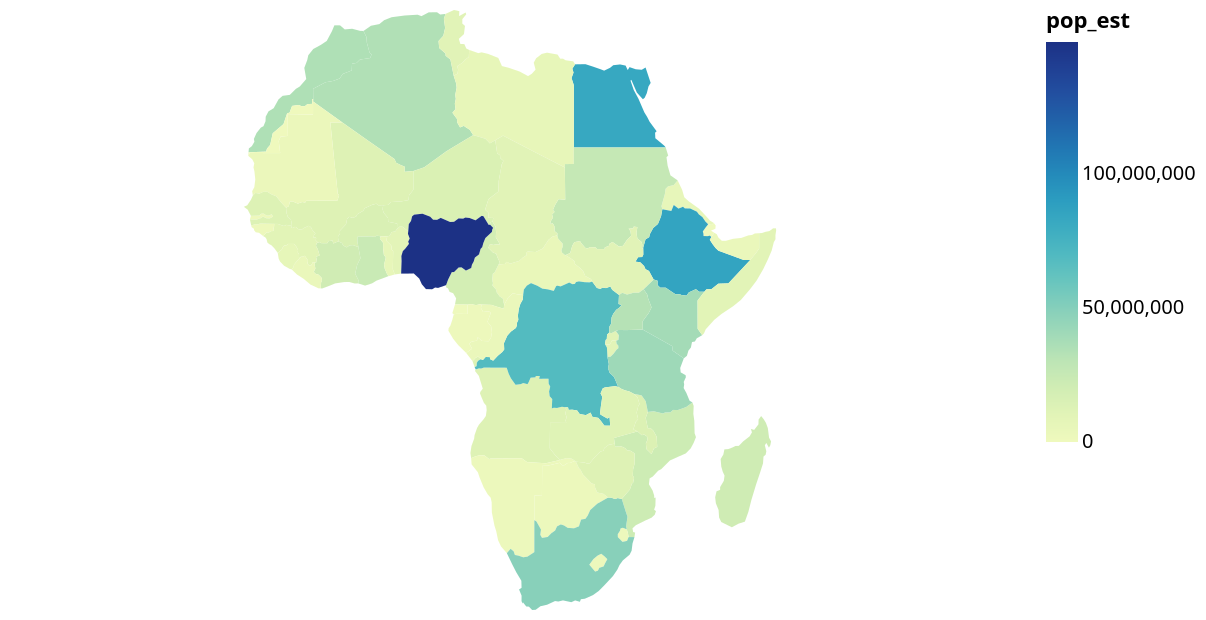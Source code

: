 {
    "mark": "geoshape",
    "config": {
        "view": {
            "width": 400,
            "height": 300
        }
    },
    "width": 500,
    "projection": {
        "type": "mercator"
    },
    "data": {
        "values": [{
            "pop_est": 12799293.0,
            "gdp_md_est": 110300.0,
            "continent": "Africa",
            "type": "Feature",
            "name": "Angola",
            "geometry": {
                "type": "MultiPolygon",
                "coordinates": [
                    [
                        [
                            [16.326528354567046, -5.877470391466218],
                            [16.573179965896145, -6.622644545115094],
                            [16.86019087084523, -7.222297865429979],
                            [17.08999596524717, -7.545688978712477],
                            [17.472970004962292, -8.068551120641658],
                            [18.13422163256905, -7.987677504104866],
                            [18.464175652752687, -7.847014255406478],
                            [19.01675174324967, -7.9882459448601395],
                            [19.166613396896082, -7.738183688999726],
                            [19.417502475673217, -7.155428562044278],
                            [20.037723016040218, -7.11636117923166],
                            [20.09162153492062, -6.943090101756951],
                            [20.601822950938327, -6.939317722199689],
                            [20.51474816252653, -7.299605808138665],
                            [21.728110792739756, -7.290872491081316],
                            [21.746455926203367, -7.920084730667114],
                            [21.94913089365204, -8.305900974158305],
                            [21.801801385187957, -8.908706556842986],
                            [21.875181919042404, -9.523707777548566],
                            [22.208753289486424, -9.89479623783653],
                            [22.155268182064333, -11.084801120653779],
                            [22.402798292742432, -10.993075453335692],
                            [22.83734541188477, -11.017621758674338],
                            [23.45679080576747, -10.867863457892483],
                            [23.912215203555746, -10.926826267137542],
                            [24.017893507592618, -11.237298272347118],
                            [23.90415368011824, -11.722281589406336],
                            [24.079905226342902, -12.191296888887308],
                            [23.930922072045377, -12.565847670138822],
                            [24.016136508894704, -12.911046237848552],
                            [21.933886346125945, -12.898437188369357],
                            [21.887842644953878, -16.080310153876894],
                            [22.56247846852429, -16.898451429921835],
                            [23.215048455506093, -17.523116143465955],
                            [21.377176141045595, -17.93063648851971],
                            [18.95618696460363, -17.789094740472237],
                            [18.26330936043422, -17.309950860262006],
                            [14.209706658595053, -17.353100681225712],
                            [14.058501417709039, -17.423380629142656],
                            [13.462362094789967, -16.971211846588744],
                            [12.814081251688407, -16.941342868724078],
                            [12.215461460019384, -17.111668389558062],
                            [11.73419884608515, -17.3018893368245],
                            [11.64009606288161, -16.67314218512921],
                            [11.778537224991567, -15.79381601325069],
                            [12.123580763404448, -14.878316338767931],
                            [12.175618930722266, -14.449143568583892],
                            [12.500095249083017, -13.547699883684402],
                            [12.738478631245442, -13.137905775609937],
                            [13.312913852601838, -12.483630466362513],
                            [13.633721144269828, -12.038644707897191],
                            [13.738727654686926, -11.297863050993143],
                            [13.686379428775297, -10.731075941615842],
                            [13.387327915102162, -10.373578383020728],
                            [13.120987583069876, -9.766897067914115],
                            [12.875369500386569, -9.16693368900549],
                            [12.929061313537801, -8.959091078327575],
                            [13.236432732809874, -8.562629489784342],
                            [12.933040398824318, -7.596538588087753],
                            [12.72829837408392, -6.927122084178805],
                            [12.227347039446443, -6.294447523629373],
                            [12.322431674863566, -6.100092461779653],
                            [12.735171339578699, -5.965682061388478],
                            [13.02486941900699, -5.984388929878108],
                            [13.375597364971895, -5.864241224799557],
                            [16.326528354567046, -5.877470391466218]
                        ]
                    ],
                    [
                        [
                            [12.436688266660923, -5.684303887559224],
                            [12.18233686692028, -5.789930515163803],
                            [11.914963006242118, -5.037986748884734],
                            [12.318607618873926, -4.606230157086159],
                            [12.62075971848455, -4.438023369976122],
                            [12.995517205465205, -4.781103203961919],
                            [12.631611769265845, -4.991271254092936],
                            [12.468004184629763, -5.248361504744992],
                            [12.436688266660923, -5.684303887559224]
                        ]
                    ]
                ]
            },
            "iso_a3": "AGO"
        }, {
            "pop_est": 8988091.0,
            "gdp_md_est": 3102.0,
            "continent": "Africa",
            "type": "Feature",
            "name": "Burundi",
            "geometry": {
                "type": "Polygon",
                "coordinates": [
                    [
                        [29.339997592900346, -4.4999834122940925],
                        [29.276383904749053, -3.293907159034063],
                        [29.024926385216787, -2.8392579077301576],
                        [29.632176141078588, -2.917857761246097],
                        [29.93835900240794, -2.348486830254238],
                        [30.46969607923299, -2.413857517103459],
                        [30.527677036264464, -2.807631931167535],
                        [30.7430127296247, -3.034284763199686],
                        [30.752262811004954, -3.3593295223155697],
                        [30.505559523243566, -3.5685673966653653],
                        [30.11633263522117, -4.090137627787243],
                        [29.753512404099922, -4.452389418153281],
                        [29.339997592900346, -4.4999834122940925]
                    ]
                ]
            },
            "iso_a3": "BDI"
        }, {
            "pop_est": 8791832.0,
            "gdp_md_est": 12830.0,
            "continent": "Africa",
            "type": "Feature",
            "name": "Benin",
            "geometry": {
                "type": "Polygon",
                "coordinates": [
                    [
                        [2.6917016943562544, 6.258817246928629],
                        [1.8652405127123188, 6.142157701029731],
                        [1.618950636409238, 6.832038072126238],
                        [1.664477573258381, 9.12859039960938],
                        [1.46304284018467, 9.334624335157088],
                        [1.425060662450136, 9.825395412633],
                        [1.0777950374487375, 10.175606594275024],
                        [0.7723356461714843, 10.470808213742359],
                        [0.8995630224740694, 10.99733938236426],
                        [1.2434696793764886, 11.110510769083461],
                        [1.4471781754710662, 11.547719224488858],
                        [1.9359855485198807, 11.641150214072553],
                        [2.1544735042499212, 11.940150051313339],
                        [2.49016360841793, 12.233052069543675],
                        [2.848643019226671, 12.235635891158267],
                        [3.611180454125559, 11.660167141155968],
                        [3.572216424177469, 11.32793935795152],
                        [3.7971122575117136, 10.734745591673105],
                        [3.600070021182802, 10.332186184119408],
                        [3.7054382666259187, 10.063210354040208],
                        [3.2203515967021015, 9.444152533399702],
                        [2.912308383810256, 9.137607937044322],
                        [2.723792758809509, 8.50684540448971],
                        [2.7490625342002204, 7.870734361192888],
                        [2.6917016943562544, 6.258817246928629]
                    ]
                ]
            },
            "iso_a3": "BEN"
        }, {
            "pop_est": 15746232.0,
            "gdp_md_est": 17820.0,
            "continent": "Africa",
            "type": "Feature",
            "name": "Burkina Faso",
            "geometry": {
                "type": "Polygon",
                "coordinates": [
                    [
                        [-2.8274963037127065, 9.642460842319778],
                        [-3.511898972986273, 9.90032623945622],
                        [-3.9804491845766847, 9.8623440617217],
                        [-4.3302469547603835, 9.610834865757141],
                        [-4.7798835921319665, 9.821984768101743],
                        [-4.954653286143099, 10.152713934769736],
                        [-5.404341599946974, 10.370736802609146],
                        [-5.470564947929006, 10.951269842976048],
                        [-5.1978425765086484, 11.37514577885014],
                        [-5.220941941743121, 11.713858954307227],
                        [-4.427166103523803, 12.542645575404295],
                        [-4.28040503581488, 13.228443508349741],
                        [-4.006390753587226, 13.472485459848116],
                        [-3.522802700199861, 13.337661647998615],
                        [-3.1037068343127596, 13.541266791228594],
                        [-2.9676944645205765, 13.79815033615151],
                        [-2.1918245100903846, 14.246417548067356],
                        [-2.001035122068771, 14.559008287000893],
                        [-1.0663634912056636, 14.973815009007765],
                        [-0.5158544580003479, 15.116157741755728],
                        [-0.2662572900305804, 14.924308986872148],
                        [0.3748922054146817, 14.92890818934613],
                        [0.29564639649510127, 14.444234930880654],
                        [0.429927605805517, 13.988733018443924],
                        [0.9930456884900708, 13.335749620003824],
                        [1.0241032242974768, 12.851825669806574],
                        [2.177107781593776, 12.625017808477535],
                        [2.1544735042499212, 11.940150051313339],
                        [1.9359855485198807, 11.641150214072553],
                        [1.4471781754710662, 11.547719224488858],
                        [1.2434696793764886, 11.110510769083461],
                        [0.8995630224740694, 10.99733938236426],
                        [0.023802524423700785, 11.018681748900804],
                        [-0.43870154458858224, 11.098340969278722],
                        [-0.7615758935481834, 10.936929633015055],
                        [-1.2033577132114317, 11.009819240762738],
                        [-2.9404093082704605, 10.962690334512558],
                        [-2.9638962467471117, 10.395334784380083],
                        [-2.8274963037127065, 9.642460842319778]
                    ]
                ]
            },
            "iso_a3": "BFA"
        }, {
            "pop_est": 1990876.0,
            "gdp_md_est": 27060.0,
            "continent": "Africa",
            "type": "Feature",
            "name": "Botswana",
            "geometry": {
                "type": "Polygon",
                "coordinates": [
                    [
                        [25.649163445750162, -18.53602589281899],
                        [25.85039147309473, -18.714412937090536],
                        [26.164790887158485, -19.29308562589494],
                        [27.296504754350508, -20.391519870691],
                        [27.724747348753255, -20.49905852629039],
                        [27.72722781750326, -20.851801853114715],
                        [28.021370070108617, -21.485975030200585],
                        [28.794656202924216, -21.63945403410745],
                        [29.43218834810904, -22.091312758067588],
                        [28.01723595552525, -22.82775359465908],
                        [27.119409620886245, -23.574323011979775],
                        [26.786406691197413, -24.240690606383485],
                        [26.4857532081233, -24.616326592713104],
                        [25.94165205252216, -24.69637338633322],
                        [25.76584882986521, -25.17484547292368],
                        [25.66466637543772, -25.486816094669713],
                        [25.025170525825786, -25.7196700985769],
                        [24.211266717228796, -25.670215752873574],
                        [23.73356977712271, -25.390129489851617],
                        [23.312096795350186, -25.26868987396572],
                        [22.8242712745149, -25.50045867279477],
                        [22.57953169118059, -25.979447523708146],
                        [22.105968865657868, -26.280256036079138],
                        [21.605896030369394, -26.726533705351756],
                        [20.88960900237174, -26.828542982695915],
                        [20.66647016773544, -26.477453301704923],
                        [20.75860924651184, -25.86813648855145],
                        [20.16572553882719, -24.91796192800077],
                        [19.895767856534434, -24.76779021576059],
                        [19.89545779794068, -21.84915699634787],
                        [20.88113406747587, -21.814327080983148],
                        [20.910641310314535, -18.252218926672022],
                        [21.655040317478978, -18.219146010005225],
                        [23.1968583513393, -17.869038181227786],
                        [23.579005568137717, -18.28126108162006],
                        [24.217364536239213, -17.88934701911849],
                        [24.520705193792537, -17.887124932529936],
                        [25.08444339366457, -17.661815687737374],
                        [25.264225701608012, -17.736539808831417],
                        [25.649163445750162, -18.53602589281899]
                    ]
                ]
            },
            "iso_a3": "BWA"
        }, {
            "pop_est": 4511488.0,
            "gdp_md_est": 3198.0,
            "continent": "Africa",
            "type": "Feature",
            "name": "Central African Rep.",
            "geometry": {
                "type": "Polygon",
                "coordinates": [
                    [
                        [15.279460483469109, 7.421924546737969],
                        [16.10623172370677, 7.497087917506505],
                        [16.290561557691888, 7.754307359239306],
                        [16.456184523187346, 7.734773667832968],
                        [16.705988396886255, 7.5083275415299795],
                        [17.964929640380888, 7.890914008002866],
                        [18.38955488452322, 8.281303615751824],
                        [18.911021762780507, 8.630894680206353],
                        [18.812009718509273, 8.982914536978598],
                        [19.09400800952602, 9.07484691002584],
                        [20.05968549976427, 9.012706000194854],
                        [21.000868361096167, 9.475985215691509],
                        [21.723821648859456, 10.567055568885976],
                        [22.231129184668788, 10.97188873946051],
                        [22.864165480244225, 11.142395127807546],
                        [22.97754357269261, 10.71446259199854],
                        [23.554304233502194, 10.089255275915308],
                        [23.55724979014283, 9.681218166538684],
                        [23.394779087017184, 9.265067857292223],
                        [23.459012892355986, 8.954285793488893],
                        [23.805813429466752, 8.666318874542426],
                        [24.567369012152085, 8.229187933785468],
                        [25.11493248871679, 7.825104071479174],
                        [25.124130893664727, 7.500085150579437],
                        [25.79664798351118, 6.979315904158071],
                        [26.213418409945117, 6.546603298362072],
                        [26.465909458123235, 5.9467174341018705],
                        [27.21340905122517, 5.5509534773945575],
                        [27.37422610851749, 5.233944403500061],
                        [27.04406538260471, 5.127852688004836],
                        [26.402760857862543, 5.1508745385908705],
                        [25.650455356557472, 5.256087754737123],
                        [25.278798455514305, 5.170408229997192],
                        [25.12883344900328, 4.92724477784779],
                        [24.805028924262416, 4.89724660890235],
                        [24.410531040146253, 5.10878408448913],
                        [23.29721398285014, 4.609693101414223],
                        [22.841479526468106, 4.710126247573484],
                        [22.70412356943629, 4.633050848810157],
                        [22.405123732195538, 4.029160061047321],
                        [21.659122755630023, 4.22434194581372],
                        [20.927591180106276, 4.322785549329737],
                        [20.290679152108936, 4.691677761245288],
                        [19.46778364429315, 5.03152781821278],
                        [18.93231245288476, 4.709506130385975],
                        [18.54298221199778, 4.201785183118318],
                        [18.45306521980993, 3.5043858911233485],
                        [17.809900343505262, 3.5601964379985698],
                        [17.133042433346304, 3.728196519379452],
                        [16.537058139724138, 3.198254706226279],
                        [16.012852410555354, 2.267639675298085],
                        [15.907380812247652, 2.557389431158612],
                        [15.862732374747482, 3.0135372989989833],
                        [15.405395948964383, 3.33530060466434],
                        [15.036219516671252, 3.8513672957471243],
                        [14.950953403389661, 4.210389309094921],
                        [14.47837243008047, 4.732605495620447],
                        [14.558935988023507, 5.03059764243153],
                        [14.459407179429348, 5.4517605656103],
                        [14.536560092841114, 6.2269587264206905],
                        [14.776545444404576, 6.408498033062045],
                        [15.279460483469109, 7.421924546737969]
                    ]
                ]
            },
            "iso_a3": "CAF"
        }, {
            "pop_est": 20617068.0,
            "gdp_md_est": 33850.0,
            "continent": "Africa",
            "type": "Feature",
            "name": "C\u00f4te d'Ivoire",
            "geometry": {
                "type": "Polygon",
                "coordinates": [
                    [
                        [-2.856125047202397, 4.994475816259509],
                        [-3.3110843571000714, 4.984295559098015],
                        [-4.008819545904942, 5.179813340674315],
                        [-4.649917364917911, 5.168263658057086],
                        [-5.8344962223445265, 4.993700669775137],
                        [-6.528769090185847, 4.705087795425015],
                        [-7.5189412093304355, 4.338288479017308],
                        [-7.7121593896697505, 4.364565944837722],
                        [-7.635368211284031, 5.188159084489456],
                        [-7.539715135111763, 5.313345241716519],
                        [-7.570152553731688, 5.707352199725904],
                        [-7.993692592795881, 6.126189683451543],
                        [-8.311347622094019, 6.193033148621083],
                        [-8.60288021486862, 6.4675641951716605],
                        [-8.385451626000574, 6.911800645368743],
                        [-8.48544552248535, 7.39520783124307],
                        [-8.439298468448698, 7.686042792181738],
                        [-8.280703497744938, 7.687179673692157],
                        [-8.221792364932199, 8.123328762235573],
                        [-8.299048631208564, 8.316443589710303],
                        [-8.20349890790088, 8.455453192575447],
                        [-7.832100389019188, 8.575704250518626],
                        [-8.07911373537435, 9.376223863152035],
                        [-8.30961646161225, 9.789531968622441],
                        [-8.229337124046822, 10.1290202905639],
                        [-8.029943610048619, 10.206534939001713],
                        [-7.899589809592372, 10.297382106970828],
                        [-7.622759161804809, 10.147236232946796],
                        [-6.8505065576350574, 10.138993841996239],
                        [-6.666460944027548, 10.430810655148449],
                        [-6.493965013037268, 10.411302801958271],
                        [-6.205222947606431, 10.524060777219134],
                        [-6.050452032892267, 10.096360785355444],
                        [-5.816926235365287, 10.222554633012194],
                        [-5.404341599946974, 10.370736802609146],
                        [-4.954653286143099, 10.152713934769736],
                        [-4.7798835921319665, 9.821984768101743],
                        [-4.3302469547603835, 9.610834865757141],
                        [-3.9804491845766847, 9.8623440617217],
                        [-3.511898972986273, 9.90032623945622],
                        [-2.8274963037127065, 9.642460842319778],
                        [-2.562189500326241, 8.219627793811483],
                        [-2.9835849674503265, 7.379704901555513],
                        [-3.244370083011262, 6.250471503113502],
                        [-2.8107014632178395, 5.38905121502411],
                        [-2.856125047202397, 4.994475816259509]
                    ]
                ]
            },
            "iso_a3": "CIV"
        }, {
            "pop_est": 18879301.0,
            "gdp_md_est": 42750.0,
            "continent": "Africa",
            "type": "Feature",
            "name": "Cameroon",
            "geometry": {
                "type": "Polygon",
                "coordinates": [
                    [
                        [13.075822381246752, 2.2670970727590145],
                        [12.951333855855609, 2.32161570882694],
                        [12.359380323952221, 2.19281220133945],
                        [11.75166548019979, 2.3267575138399934],
                        [11.276449008843713, 2.261050930180872],
                        [9.649158155972628, 2.2838660750377358],
                        [9.795195753629457, 3.073404445809117],
                        [9.404366896206, 3.734526882335203],
                        [8.948115675501072, 3.9041289331171356],
                        [8.744923943729418, 4.35221527751996],
                        [8.48881554529089, 4.495617377129918],
                        [8.500287713259695, 4.7719829370268485],
                        [8.757532993208628, 5.479665839047911],
                        [9.233162876023044, 6.444490668153335],
                        [9.522705926154401, 6.453482367372117],
                        [10.118276808318257, 7.03876963950988],
                        [10.497375115611419, 7.0553577742755635],
                        [11.058787876030351, 6.6444267846905944],
                        [11.74577436691851, 6.981382961449754],
                        [11.839308709366803, 7.397042344589437],
                        [12.063946160539558, 7.799808457872302],
                        [12.218872104550599, 8.305824082874324],
                        [12.753671502339216, 8.717762762888995],
                        [12.955467970438974, 9.417771714714704],
                        [13.167599724997103, 9.640626328973411],
                        [13.308676385153918, 10.160362046748928],
                        [13.572949659894562, 10.798565985553566],
                        [14.415378859116684, 11.572368882692075],
                        [14.468192172918975, 11.904751695193411],
                        [14.577177768622533, 12.085360826053503],
                        [14.181336297266794, 12.483656927943116],
                        [14.213530714584635, 12.802035427293347],
                        [14.495787387762846, 12.85939626713733],
                        [14.893385857816526, 12.219047756392584],
                        [14.9601518083376, 11.555574042197224],
                        [14.92356489427496, 10.891325181517473],
                        [15.46787275560527, 9.98233673750343],
                        [14.909353875394716, 9.992129421422732],
                        [14.62720055508106, 9.920919297724538],
                        [14.171466098699028, 10.021378282099931],
                        [13.954218377344006, 9.549494940626687],
                        [14.54446658698177, 8.965861314322268],
                        [14.97999555833769, 8.796104234243472],
                        [15.120865512765334, 8.382150173369425],
                        [15.43609174974577, 7.692812404811973],
                        [15.279460483469109, 7.421924546737969],
                        [14.776545444404576, 6.408498033062045],
                        [14.536560092841114, 6.2269587264206905],
                        [14.459407179429348, 5.4517605656103],
                        [14.558935988023507, 5.03059764243153],
                        [14.47837243008047, 4.732605495620447],
                        [14.950953403389661, 4.210389309094921],
                        [15.036219516671252, 3.8513672957471243],
                        [15.405395948964383, 3.33530060466434],
                        [15.862732374747482, 3.0135372989989833],
                        [15.907380812247652, 2.557389431158612],
                        [16.012852410555354, 2.267639675298085],
                        [15.940918816805066, 1.7276726342802957],
                        [15.146341993885244, 1.9640147973671844],
                        [14.33781253424658, 2.2278746606494906],
                        [13.075822381246752, 2.2670970727590145]
                    ]
                ]
            },
            "iso_a3": "CMR"
        }, {
            "pop_est": 68692542.0,
            "gdp_md_est": 20640.0,
            "continent": "Africa",
            "type": "Feature",
            "name": "Dem. Rep. Congo",
            "geometry": {
                "type": "Polygon",
                "coordinates": [
                    [
                        [30.83385989759381, 3.509165961110341],
                        [30.77334679538004, 2.339883327642127],
                        [31.174149204235817, 2.204465236821264],
                        [30.85267011894806, 1.8493964705438088],
                        [30.468507521290295, 1.5838054467797207],
                        [30.086153598762706, 1.0623127303062887],
                        [29.87577884290249, 0.5973798689763044],
                        [29.819503208136638, -0.2053101538133717],
                        [29.58783776217217, -0.5874056941794805],
                        [29.579466180140884, -1.3413131648856265],
                        [29.291886834436614, -1.6200558406679872],
                        [29.254834832483343, -2.2151099585089113],
                        [29.117478875451553, -2.2922111954883846],
                        [29.024926385216787, -2.8392579077301576],
                        [29.276383904749053, -3.293907159034063],
                        [29.339997592900346, -4.4999834122940925],
                        [29.519986606572928, -5.419978936386315],
                        [29.419992710088167, -5.939998874539434],
                        [29.620032179490014, -6.520015150583426],
                        [30.199996779101696, -7.079980970898163],
                        [30.74001549655179, -8.340007419470915],
                        [30.346086053190817, -8.238256524288218],
                        [29.00291222506047, -8.407031752153472],
                        [28.734866570762502, -8.526559340044578],
                        [28.449871046672826, -9.164918308146085],
                        [28.67368167492893, -9.605924981324932],
                        [28.49606977714177, -10.789883721564046],
                        [28.372253045370428, -11.793646742401393],
                        [28.642417433392353, -11.971568698782315],
                        [29.34154788586909, -12.360743910372413],
                        [29.61600141777123, -12.178894545137311],
                        [29.69961388521949, -13.257226657771831],
                        [28.934285922976837, -13.248958428605135],
                        [28.523561639121027, -12.698604424696683],
                        [28.155108676879987, -12.272480564017897],
                        [27.388798862423783, -12.132747491100666],
                        [27.164419793412463, -11.608748467661075],
                        [26.553087599399618, -11.924439792532127],
                        [25.752309604604733, -11.784965101776358],
                        [25.418118116973204, -11.330935967659961],
                        [24.78316979340295, -11.238693536018964],
                        [24.31451622894795, -11.26282642989927],
                        [24.25715538910399, -10.951992689663657],
                        [23.912215203555718, -10.926826267137514],
                        [23.45679080576744, -10.867863457892483],
                        [22.83734541188474, -11.01762175867433],
                        [22.402798292742375, -10.993075453335692],
                        [22.155268182064308, -11.084801120653772],
                        [22.208753289486395, -9.894796237836509],
                        [21.875181919042348, -9.523707777548566],
                        [21.8018013851879, -8.90870655684298],
                        [21.949130893652043, -8.305900974158277],
                        [21.74645592620331, -7.920084730667149],
                        [21.7281107927397, -7.290872491081302],
                        [20.5147481625265, -7.2996058081386295],
                        [20.6018229509383, -6.939317722199682],
                        [20.091621534920648, -6.943090101756994],
                        [20.037723016040218, -7.116361179231646],
                        [19.41750247567316, -7.155428562044299],
                        [19.16661339689611, -7.738183688999754],
                        [19.01675174324967, -7.988245944860132],
                        [18.464175652752687, -7.847014255406443],
                        [18.13422163256905, -7.987677504104923],
                        [17.472970004962235, -8.0685511206417],
                        [17.08999596524717, -7.545688978712526],
                        [16.8601908708452, -7.2222978654299865],
                        [16.573179965896145, -6.6226445451150875],
                        [16.326528354567046, -5.877470391466268],
                        [13.375597364971895, -5.8642412247995495],
                        [13.024869419006961, -5.984388929878158],
                        [12.735171339578699, -5.965682061388499],
                        [12.32243167486351, -6.10009246177966],
                        [12.182336866920252, -5.789930515163839],
                        [12.436688266660868, -5.6843038875592455],
                        [12.468004184629736, -5.248361504745005],
                        [12.63161176926579, -4.991271254092936],
                        [12.995517205465177, -4.781103203961884],
                        [13.258240187237048, -4.882957452009165],
                        [13.600234816144678, -4.50013844159097],
                        [14.144956088933299, -4.510008640158716],
                        [14.209034864975223, -4.793092136253598],
                        [14.582603794013181, -4.97023894615014],
                        [15.170991652088444, -4.343507175314301],
                        [15.753540073314753, -3.8551648901560966],
                        [16.0062895036543, -3.535132744972529],
                        [15.972803175529151, -2.7123922664536124],
                        [16.407091912510054, -1.7409270157986825],
                        [16.865306837642123, -1.2258163387132868],
                        [17.523716261472856, -0.743830254726987],
                        [17.638644646889986, -0.4248316381892465],
                        [17.66355268725468, -0.05808399821381727],
                        [17.826540154703252, 0.28892324462610475],
                        [17.774191928791566, 0.8556586775710854],
                        [17.898835483479587, 1.7418319767282782],
                        [18.094275750407434, 2.365721543788055],
                        [18.393792351971143, 2.90044342692822],
                        [18.45306521980993, 3.5043858911233485],
                        [18.54298221199778, 4.201785183118318],
                        [18.93231245288476, 4.709506130385975],
                        [19.46778364429315, 5.03152781821278],
                        [20.290679152108936, 4.691677761245288],
                        [20.927591180106276, 4.322785549329737],
                        [21.659122755630023, 4.22434194581372],
                        [22.405123732195538, 4.029160061047321],
                        [22.70412356943629, 4.633050848810157],
                        [22.841479526468106, 4.710126247573484],
                        [23.29721398285014, 4.609693101414223],
                        [24.410531040146253, 5.10878408448913],
                        [24.805028924262416, 4.89724660890235],
                        [25.12883344900328, 4.92724477784779],
                        [25.278798455514305, 5.170408229997192],
                        [25.650455356557472, 5.256087754737123],
                        [26.402760857862543, 5.1508745385908705],
                        [27.04406538260471, 5.127852688004836],
                        [27.37422610851749, 5.233944403500061],
                        [27.97997724784281, 4.408413397637375],
                        [28.428993768026913, 4.287154649264494],
                        [28.696677687298802, 4.455077215996937],
                        [29.1590784034465, 4.389267279473231],
                        [29.71599531425602, 4.600804755060025],
                        [29.953500197069474, 4.173699042167684],
                        [30.83385989759381, 3.509165961110341]
                    ]
                ]
            },
            "iso_a3": "COD"
        }, {
            "pop_est": 4012809.0,
            "gdp_md_est": 15350.0,
            "continent": "Africa",
            "type": "Feature",
            "name": "Congo",
            "geometry": {
                "type": "Polygon",
                "coordinates": [
                    [
                        [12.995517205465177, -4.781103203961884],
                        [12.620759718484493, -4.438023369976136],
                        [12.318607618873926, -4.606230157086188],
                        [11.91496300624209, -5.037986748884791],
                        [11.093772820691925, -3.978826592630547],
                        [11.855121697648116, -3.4268706193210505],
                        [11.478038771214303, -2.7656189917142413],
                        [11.820963575903193, -2.514161472181982],
                        [12.495702752338161, -2.391688327650243],
                        [12.575284458067642, -1.948511244315135],
                        [13.109618767965628, -2.4287403296035137],
                        [13.99240726080771, -2.4708049454890997],
                        [14.299210239324566, -1.998275648612214],
                        [14.425455763413595, -1.333406670744971],
                        [14.316418491277744, -0.5526274552470483],
                        [13.843320753645656, 0.038757635901149],
                        [14.276265903386957, 1.1969298364266194],
                        [14.026668735417218, 1.3956773950211527],
                        [13.282631463278818, 1.3141836612968805],
                        [13.003113641012078, 1.8308963077833198],
                        [13.075822381246752, 2.2670970727590145],
                        [14.33781253424658, 2.2278746606494906],
                        [15.146341993885244, 1.9640147973671844],
                        [15.940918816805066, 1.7276726342802957],
                        [16.012852410555354, 2.267639675298085],
                        [16.537058139724138, 3.198254706226279],
                        [17.133042433346304, 3.728196519379452],
                        [17.809900343505262, 3.5601964379985698],
                        [18.45306521980993, 3.5043858911233485],
                        [18.393792351971143, 2.90044342692822],
                        [18.094275750407434, 2.365721543788055],
                        [17.898835483479587, 1.7418319767282782],
                        [17.774191928791566, 0.8556586775710854],
                        [17.826540154703252, 0.28892324462610475],
                        [17.66355268725468, -0.05808399821381727],
                        [17.638644646889986, -0.4248316381892465],
                        [17.523716261472856, -0.743830254726987],
                        [16.865306837642123, -1.2258163387132868],
                        [16.407091912510054, -1.7409270157986825],
                        [15.972803175529151, -2.7123922664536124],
                        [16.0062895036543, -3.535132744972529],
                        [15.753540073314753, -3.8551648901560966],
                        [15.170991652088444, -4.343507175314301],
                        [14.582603794013181, -4.97023894615014],
                        [14.209034864975223, -4.793092136253598],
                        [14.144956088933299, -4.510008640158716],
                        [13.600234816144678, -4.50013844159097],
                        [13.258240187237048, -4.882957452009165],
                        [12.995517205465177, -4.781103203961884]
                    ]
                ]
            },
            "iso_a3": "COG"
        }, {
            "pop_est": 516055.0,
            "gdp_md_est": 1885.0,
            "continent": "Africa",
            "type": "Feature",
            "name": "Djibouti",
            "geometry": {
                "type": "Polygon",
                "coordinates": [
                    [
                        [43.08122602720016, 12.699638576707116],
                        [43.31785241066467, 12.390148423711025],
                        [43.286381463398925, 11.974928290245884],
                        [42.715873650896526, 11.735640570518342],
                        [43.14530480324214, 11.462039699748857],
                        [42.77685184100096, 10.92687856693442],
                        [42.55493000000013, 11.105110000000195],
                        [42.31414000000012, 11.034200000000055],
                        [41.755570000000205, 11.050910000000101],
                        [41.73959000000019, 11.355110000000138],
                        [41.66176000000013, 11.631199999999978],
                        [42.000000000000114, 12.100000000000136],
                        [42.35156000000012, 12.542230000000131],
                        [42.77964236834475, 12.455415757695675],
                        [43.08122602720016, 12.699638576707116]
                    ]
                ]
            },
            "iso_a3": "DJI"
        }, {
            "pop_est": 34178188.0,
            "gdp_md_est": 232900.0,
            "continent": "Africa",
            "type": "Feature",
            "name": "Algeria",
            "geometry": {
                "type": "Polygon",
                "coordinates": [
                    [
                        [11.999505649471613, 23.47166840259645],
                        [8.572893100629784, 21.565660712159143],
                        [5.677565952180686, 19.601206976799716],
                        [4.267419467800039, 19.155265204337],
                        [3.158133172222705, 19.057364203360038],
                        [3.1466610042539003, 19.693578599521445],
                        [2.683588494486429, 19.856230170160117],
                        [2.06099083823392, 20.142233384679486],
                        [1.8232275732590324, 20.610809434486043],
                        [-1.5500548974576134, 22.792665920497384],
                        [-4.923337368174231, 24.974574082941],
                        [-8.684399786809053, 27.395744126896005],
                        [-8.665124477564191, 27.589479071558227],
                        [-8.665589565454809, 27.656425889592356],
                        [-8.674116176782974, 28.84128896739658],
                        [-7.059227667661929, 29.57922842052453],
                        [-6.060632290053774, 29.731699734001694],
                        [-5.242129278982787, 30.00044302013559],
                        [-4.859646165374471, 30.501187649043846],
                        [-3.690441046554696, 30.896951605751156],
                        [-3.647497931320146, 31.637294012980675],
                        [-3.068980271812648, 31.724497992473218],
                        [-2.616604783529567, 32.09434621838615],
                        [-1.30789913573787, 32.2628889023061],
                        [-1.1245511539663084, 32.65152151135713],
                        [-1.3880492822225676, 32.86401500094131],
                        [-1.7334545556614671, 33.919712836231994],
                        [-1.7929858056616865, 34.527918606091205],
                        [-2.169913702798624, 35.16839630791668],
                        [-1.208602871089056, 35.7148487411871],
                        [-0.12745439289460592, 35.888662421200806],
                        [0.5038765804152092, 36.30127289483528],
                        [1.466918572606545, 36.605647081034405],
                        [3.1616988460508253, 36.78390493422522],
                        [4.81575809084913, 36.86503693292346],
                        [5.3201200700177935, 36.71651886651662],
                        [6.261819695672613, 37.11065501560674],
                        [7.330384962603971, 37.11838064223437],
                        [7.737078484741005, 36.885707505840216],
                        [8.420964389691676, 36.94642731378316],
                        [8.217824334352315, 36.433176988260286],
                        [8.376367628623768, 35.479876003555944],
                        [8.140981479534304, 34.65514598239379],
                        [7.524481642292244, 34.09737641045146],
                        [7.6126416357821824, 33.34411489514896],
                        [8.430472853233368, 32.74833730725595],
                        [8.439102817426118, 32.50628489840082],
                        [9.05560265466815, 32.10269196220129],
                        [9.482139926805274, 30.307556057246188],
                        [9.805634392952413, 29.42463837332339],
                        [9.859997999723447, 28.959989732371014],
                        [9.683884718472768, 28.1441738957792],
                        [9.756128370816782, 27.68825857188415],
                        [9.629056023811074, 27.14095347748092],
                        [9.716285841519749, 26.512206325785698],
                        [9.319410841518163, 26.094324856057455],
                        [9.910692579801776, 25.36545461679674],
                        [9.94826134607797, 24.936953640232517],
                        [10.303846876678362, 24.379313259370917],
                        [10.771363559622927, 24.56253205006175],
                        [11.560669386449005, 24.097909247325518],
                        [11.999505649471613, 23.47166840259645]
                    ]
                ]
            },
            "iso_a3": "DZA"
        }, {
            "pop_est": 83082869.0,
            "gdp_md_est": 443700.0,
            "continent": "Africa",
            "type": "Feature",
            "name": "Egypt",
            "geometry": {
                "type": "Polygon",
                "coordinates": [
                    [
                        [34.9226, 29.50133],
                        [34.64174, 29.099420000000002],
                        [34.42655, 28.343989999999998],
                        [34.15451, 27.8233],
                        [33.92136, 27.6487],
                        [33.58811, 27.97136],
                        [33.13676, 28.417650000000002],
                        [32.423230000000004, 29.851080000000003],
                        [32.32046, 29.76043],
                        [32.73482, 28.70523],
                        [33.34876, 27.69989],
                        [34.10455, 26.14227],
                        [34.473870000000005, 25.598560000000003],
                        [34.79507, 25.03375],
                        [35.69241, 23.92671],
                        [35.49372, 23.752370000000003],
                        [35.52598, 23.10244],
                        [36.690690000000004, 22.20485],
                        [36.86623, 22.0],
                        [32.9, 22.0],
                        [29.020000000000003, 22.0],
                        [25.0, 22.0],
                        [25.0, 25.682499996361],
                        [25.0, 29.23865452953346],
                        [24.70007, 30.044190000000004],
                        [24.957620000000002, 30.6616],
                        [24.80287, 31.089290000000002],
                        [25.16482, 31.56915],
                        [26.49533, 31.58568],
                        [27.457620000000002, 31.32126],
                        [28.450480000000002, 31.025769999999998],
                        [28.913529999999998, 30.87005],
                        [29.683419999999998, 31.186860000000003],
                        [30.09503, 31.4734],
                        [30.976930000000003, 31.55586],
                        [31.687960000000004, 31.4296],
                        [31.96041, 30.933600000000002],
                        [32.19247, 31.26034],
                        [32.99392, 31.024070000000002],
                        [33.7734, 30.967460000000003],
                        [34.265440000000005, 31.219359999999998],
                        [34.9226, 29.50133]
                    ]
                ]
            },
            "iso_a3": "EGY"
        }, {
            "pop_est": 5647168.0,
            "gdp_md_est": 3945.0,
            "continent": "Africa",
            "type": "Feature",
            "name": "Eritrea",
            "geometry": {
                "type": "Polygon",
                "coordinates": [
                    [
                        [42.35156000000012, 12.542230000000131],
                        [42.00975, 12.865819999999928],
                        [41.59856000000002, 13.452090000000112],
                        [41.15519371924984, 13.773319810435225],
                        [40.896600000000035, 14.118640000000141],
                        [40.026218702969175, 14.519579169162284],
                        [39.34061000000008, 14.531549999999982],
                        [39.0994, 14.740640000000042],
                        [38.512950000000046, 14.50547000000006],
                        [37.90607000000011, 14.959430000000168],
                        [37.59377000000006, 14.213099999999997],
                        [36.42951000000005, 14.422110000000032],
                        [36.32318891779812, 14.822480577041063],
                        [36.75386030451858, 16.291874091044292],
                        [36.852530000000115, 16.956549999999993],
                        [37.167470000000094, 17.263140000000135],
                        [37.90400000000011, 17.427540000000022],
                        [38.410089959473225, 17.998307399970315],
                        [38.990622999840014, 16.840626125551694],
                        [39.26611006038803, 15.92272349696725],
                        [39.814293654140215, 15.435647284400318],
                        [41.17927493669765, 14.491079616753211],
                        [41.73495161313235, 13.921036892141558],
                        [42.27683068214486, 13.343992010954423],
                        [42.58957645037526, 13.000421250861905],
                        [43.08122602720016, 12.699638576707116],
                        [42.77964236834475, 12.455415757695675],
                        [42.35156000000012, 12.542230000000131]
                    ]
                ]
            },
            "iso_a3": "ERI"
        }, {
            "pop_est": 85237338.0,
            "gdp_md_est": 68770.0,
            "continent": "Africa",
            "type": "Feature",
            "name": "Ethiopia",
            "geometry": {
                "type": "Polygon",
                "coordinates": [
                    [
                        [37.90607000000011, 14.959430000000168],
                        [38.512950000000046, 14.50547000000006],
                        [39.0994, 14.740640000000042],
                        [39.34061000000008, 14.531549999999982],
                        [40.02625000000012, 14.519589999999994],
                        [40.896600000000035, 14.118640000000141],
                        [41.15519999999998, 13.773329999999987],
                        [41.59856000000002, 13.452090000000112],
                        [42.00975, 12.865819999999928],
                        [42.35156000000012, 12.542230000000131],
                        [42.000000000000114, 12.100000000000136],
                        [41.66176000000013, 11.631199999999978],
                        [41.73959000000019, 11.355110000000138],
                        [41.755570000000205, 11.050910000000101],
                        [42.31414000000012, 11.034200000000055],
                        [42.55493000000013, 11.105110000000195],
                        [42.77685184100096, 10.92687856693442],
                        [42.55875999999995, 10.57258000000013],
                        [42.92812000000009, 10.021940000000143],
                        [43.29699000000011, 9.540480000000173],
                        [43.678750000000036, 9.18358000000012],
                        [46.94834000000009, 7.99688000000009],
                        [47.789420000000064, 8.002999999999986],
                        [44.9636000000001, 5.001620000000116],
                        [43.66086999999999, 4.957550000000083],
                        [42.76967000000013, 4.252590000000225],
                        [42.128610000000094, 4.234130000000164],
                        [41.85508309264412, 3.9189119204837652],
                        [41.17180000000013, 3.9190900000000397],
                        [40.768480000000125, 4.257020000000125],
                        [39.85494000000011, 3.838790000000131],
                        [39.55938425876593, 3.422060000000215],
                        [38.89251000000007, 3.5007400000000644],
                        [38.67114000000004, 3.616070000000093],
                        [38.436970000000144, 3.588510000000099],
                        [38.12091500000014, 3.5986050000000773],
                        [36.85509323800824, 4.447864127672858],
                        [36.15907863285565, 4.447864127672858],
                        [35.81744766235363, 4.776965663462022],
                        [35.81744766235363, 5.338232082790853],
                        [35.2980071182331, 5.506000000000029],
                        [34.70702, 6.594220000000121],
                        [34.250320000000045, 6.8260700000000725],
                        [34.07510000000019, 7.2259500000000685],
                        [33.568290000000104, 7.7133400000000165],
                        [32.954180000000235, 7.784970000000101],
                        [33.29480000000012, 8.354580000000055],
                        [33.82550000000015, 8.37916000000007],
                        [33.97498000000007, 8.684560000000147],
                        [33.961620000000096, 9.583580000000097],
                        [34.25745000000006, 10.630089999999996],
                        [34.73115000000013, 10.910170000000107],
                        [34.83163000000013, 11.318960000000118],
                        [35.26049000000006, 12.08286000000004],
                        [35.86363000000017, 12.578280000000063],
                        [36.27022000000005, 13.563330000000121],
                        [36.42951000000005, 14.422110000000032],
                        [37.59377000000006, 14.213099999999997],
                        [37.90607000000011, 14.959430000000168]
                    ]
                ]
            },
            "iso_a3": "ETH"
        }, {
            "pop_est": 1514993.0,
            "gdp_md_est": 21110.0,
            "continent": "Africa",
            "type": "Feature",
            "name": "Gabon",
            "geometry": {
                "type": "Polygon",
                "coordinates": [
                    [
                        [11.093772820691925, -3.978826592630547],
                        [10.06613528813574, -2.9694825171056816],
                        [9.40524539555497, -2.144313246269043],
                        [8.79799563969317, -1.111301364754496],
                        [8.830086704146424, -0.7790735815500369],
                        [9.048419630579588, -0.45935149496021666],
                        [9.29135053878369, 0.2686660831676875],
                        [9.492888624721985, 1.010119533691494],
                        [9.830284051155644, 1.0678937849937995],
                        [11.285078973036462, 1.0576618514000131],
                        [11.276449008843713, 2.261050930180872],
                        [11.75166548019979, 2.3267575138399934],
                        [12.359380323952221, 2.19281220133945],
                        [12.951333855855609, 2.32161570882694],
                        [13.075822381246752, 2.2670970727590145],
                        [13.003113641012078, 1.8308963077833198],
                        [13.282631463278818, 1.3141836612968805],
                        [14.026668735417218, 1.3956773950211527],
                        [14.276265903386957, 1.1969298364266194],
                        [13.843320753645656, 0.038757635901149],
                        [14.316418491277744, -0.5526274552470483],
                        [14.425455763413595, -1.333406670744971],
                        [14.299210239324566, -1.998275648612214],
                        [13.99240726080771, -2.4708049454890997],
                        [13.109618767965628, -2.4287403296035137],
                        [12.575284458067642, -1.948511244315135],
                        [12.495702752338161, -2.391688327650243],
                        [11.820963575903193, -2.514161472181982],
                        [11.478038771214303, -2.7656189917142413],
                        [11.855121697648116, -3.4268706193210505],
                        [11.093772820691925, -3.978826592630547]
                    ]
                ]
            },
            "iso_a3": "GAB"
        }, {
            "pop_est": 23832495.0,
            "gdp_md_est": 34200.0,
            "continent": "Africa",
            "type": "Feature",
            "name": "Ghana",
            "geometry": {
                "type": "Polygon",
                "coordinates": [
                    [
                        [1.0601216976049272, 5.928837388528876],
                        [-0.5076379052659377, 5.3434726017426755],
                        [-1.0636246402941936, 5.000547797053812],
                        [-1.9647065901675944, 4.710462144383371],
                        [-2.856125047202397, 4.994475816259509],
                        [-2.8107014632178395, 5.38905121502411],
                        [-3.244370083011262, 6.250471503113502],
                        [-2.9835849674503265, 7.379704901555513],
                        [-2.562189500326241, 8.219627793811483],
                        [-2.8274963037127065, 9.642460842319778],
                        [-2.9638962467471117, 10.395334784380083],
                        [-2.9404093082704605, 10.962690334512558],
                        [-1.2033577132114317, 11.009819240762738],
                        [-0.7615758935481834, 10.936929633015055],
                        [-0.43870154458858224, 11.098340969278722],
                        [0.023802524423700785, 11.018681748900804],
                        [-0.04978471515994442, 10.706917832883931],
                        [0.3675799902453889, 10.19121287682718],
                        [0.3659005061958851, 9.465003973829482],
                        [0.46119184734212126, 8.677222601756014],
                        [0.7120292496868785, 8.31246450442383],
                        [0.4909574723422451, 7.411744289576475],
                        [0.5703841487748491, 6.914358628767189],
                        [0.8369311865363329, 6.279978745952149],
                        [1.0601216976049272, 5.928837388528876]
                    ]
                ]
            },
            "iso_a3": "GHA"
        }, {
            "pop_est": 10057975.0,
            "gdp_md_est": 10600.0,
            "continent": "Africa",
            "type": "Feature",
            "name": "Guinea",
            "geometry": {
                "type": "Polygon",
                "coordinates": [
                    [
                        [-8.439298468448698, 7.686042792181738],
                        [-8.722123582382125, 7.71167430259851],
                        [-8.926064622422004, 7.309037380396376],
                        [-9.208786383490846, 7.313920803247953],
                        [-9.40334815106975, 7.526905218938907],
                        [-9.337279832384581, 7.9285344507113535],
                        [-9.755342169625834, 8.541055202666925],
                        [-10.016566534861255, 8.428503933135232],
                        [-10.23009355309128, 8.406205552601293],
                        [-10.505477260774668, 8.348896389189605],
                        [-10.494315151399633, 8.715540676300435],
                        [-10.654770473665891, 8.977178452994195],
                        [-10.622395188835041, 9.267910061068278],
                        [-10.839151984083301, 9.688246161330369],
                        [-11.11748124840733, 10.045872911006285],
                        [-11.917277390988659, 10.046983954300558],
                        [-12.150338100625005, 9.858571682164381],
                        [-12.425928514037565, 9.835834051955956],
                        [-12.59671912276221, 9.62018830000197],
                        [-12.71195756677308, 9.342711696810767],
                        [-13.246550258832515, 8.903048610871508],
                        [-13.685153977909792, 9.49474376061346],
                        [-14.074044969122282, 9.886166897008252],
                        [-14.33007585291237, 10.015719712763968],
                        [-14.579698859098258, 10.214467271358515],
                        [-14.693231980843505, 10.656300767454042],
                        [-14.839553798877944, 10.87657156009814],
                        [-15.130311245168173, 11.040411688679526],
                        [-14.685687221728898, 11.527823798056488],
                        [-14.382191534878729, 11.509271958863692],
                        [-14.121406419317779, 11.677117010947697],
                        [-13.900799729863776, 11.678718980348748],
                        [-13.743160773157413, 11.811269029177412],
                        [-13.828271857142125, 12.142644151249044],
                        [-13.718743658899513, 12.24718557377551],
                        [-13.700476040084325, 12.586182969610194],
                        [-13.217818162478238, 12.575873521367967],
                        [-12.499050665730564, 12.332089952031057],
                        [-12.27859900557344, 12.354440008997287],
                        [-12.203564825885634, 12.465647691289405],
                        [-11.658300950557932, 12.386582749882836],
                        [-11.51394283695059, 12.442987575729418],
                        [-11.456168585648271, 12.076834214725338],
                        [-11.297573614944511, 12.077971096235771],
                        [-11.03655595543826, 12.211244615116515],
                        [-10.870829637078215, 12.17788747807211],
                        [-10.593223842806282, 11.92397532800598],
                        [-10.165213792348837, 11.844083563682744],
                        [-9.890992804392013, 12.060478623904972],
                        [-9.567911749703214, 12.194243068892476],
                        [-9.327616339546012, 12.334286200403454],
                        [-9.127473517279583, 12.308060411015333],
                        [-8.90526485842453, 12.088358059126437],
                        [-8.786099005559464, 11.812560939984706],
                        [-8.376304897484914, 11.393645941610629],
                        [-8.581305304386774, 11.136245632364805],
                        [-8.620321010767128, 10.810890814655183],
                        [-8.407310756860028, 10.909256903522762],
                        [-8.282357143578281, 10.792597357623846],
                        [-8.33537716310974, 10.494811916541934],
                        [-8.029943610048619, 10.206534939001713],
                        [-8.229337124046822, 10.1290202905639],
                        [-8.30961646161225, 9.789531968622441],
                        [-8.07911373537435, 9.376223863152035],
                        [-7.832100389019188, 8.575704250518626],
                        [-8.20349890790088, 8.455453192575447],
                        [-8.299048631208564, 8.316443589710303],
                        [-8.221792364932199, 8.123328762235573],
                        [-8.280703497744938, 7.687179673692157],
                        [-8.439298468448698, 7.686042792181738]
                    ]
                ]
            },
            "iso_a3": "GIN"
        }, {
            "pop_est": 1782893.0,
            "gdp_md_est": 2272.0,
            "continent": "Africa",
            "type": "Feature",
            "name": "Gambia",
            "geometry": {
                "type": "Polygon",
                "coordinates": [
                    [
                        [-16.841524624081273, 13.15139394780256],
                        [-16.71372880702347, 13.594958604379855],
                        [-15.624596320039942, 13.62358734786956],
                        [-15.39877031092446, 13.86036876063092],
                        [-15.08173539881382, 13.876491807505985],
                        [-14.687030808968487, 13.630356960499784],
                        [-14.376713833055788, 13.625680243377374],
                        [-14.046992356817482, 13.79406789800045],
                        [-13.844963344772408, 13.505041612192002],
                        [-14.277701788784555, 13.280585028532244],
                        [-14.712197231494628, 13.298206691943777],
                        [-15.141163295949468, 13.509511623585238],
                        [-15.511812506562933, 13.278569647672867],
                        [-15.691000535534995, 13.270353094938457],
                        [-15.931295945692211, 13.130284125211332],
                        [-16.841524624081273, 13.15139394780256]
                    ]
                ]
            },
            "iso_a3": "GMB"
        }, {
            "pop_est": 1533964.0,
            "gdp_md_est": 904.2,
            "continent": "Africa",
            "type": "Feature",
            "name": "Guinea-Bissau",
            "geometry": {
                "type": "Polygon",
                "coordinates": [
                    [
                        [-15.130311245168173, 11.040411688679526],
                        [-15.664180467175527, 11.458474025920795],
                        [-16.085214199273565, 11.52459402103824],
                        [-16.314786749730203, 11.80651479740655],
                        [-16.30894731288123, 11.95870189050612],
                        [-16.61383826340328, 12.170911159712702],
                        [-16.677451951554573, 12.384851589401052],
                        [-16.147716844130585, 12.547761542201187],
                        [-15.816574266004254, 12.515567124883347],
                        [-15.54847693527401, 12.628170070847347],
                        [-13.700476040084325, 12.586182969610194],
                        [-13.718743658899513, 12.24718557377551],
                        [-13.828271857142125, 12.142644151249044],
                        [-13.743160773157413, 11.811269029177412],
                        [-13.900799729863776, 11.678718980348748],
                        [-14.121406419317779, 11.677117010947697],
                        [-14.382191534878729, 11.509271958863692],
                        [-14.685687221728898, 11.527823798056488],
                        [-15.130311245168173, 11.040411688679526]
                    ]
                ]
            },
            "iso_a3": "GNB"
        }, {
            "pop_est": 650702.0,
            "gdp_md_est": 14060.0,
            "continent": "Africa",
            "type": "Feature",
            "name": "Eq. Guinea",
            "geometry": {
                "type": "Polygon",
                "coordinates": [
                    [
                        [9.492888624721985, 1.010119533691494],
                        [9.305613234096256, 1.1609113631191832],
                        [9.649158155972628, 2.2838660750377358],
                        [11.276449008843713, 2.261050930180872],
                        [11.285078973036462, 1.0576618514000131],
                        [9.830284051155644, 1.0678937849937995],
                        [9.492888624721985, 1.010119533691494]
                    ]
                ]
            },
            "iso_a3": "GNQ"
        }, {
            "pop_est": 39002772.0,
            "gdp_md_est": 61510.0,
            "continent": "Africa",
            "type": "Feature",
            "name": "Kenya",
            "geometry": {
                "type": "Polygon",
                "coordinates": [
                    [
                        [40.993, -0.85829],
                        [41.58513, -1.6832500000000001],
                        [40.88477, -2.08255],
                        [40.63785000000001, -2.49979],
                        [40.26304000000001, -2.57309],
                        [40.12119, -3.27768],
                        [39.80006, -3.68116],
                        [39.604890000000005, -4.3465300000000004],
                        [39.20222, -4.67677],
                        [37.7669, -3.6771200000000004],
                        [37.69869, -3.09699],
                        [34.07262, -1.05982],
                        [33.90371119710453, -0.9500000000000001],
                        [33.893568969666944, 0.1098135378618963],
                        [34.18, 0.515],
                        [34.6721, 1.1769399999999999],
                        [35.03599, 1.90584],
                        [34.596070000000005, 3.05374],
                        [34.479130000000005, 3.5556],
                        [34.005, 4.249884947362048],
                        [34.62019626785388, 4.8471227420819885],
                        [35.29800711823298, 5.506],
                        [35.817447662353516, 5.338232082790797],
                        [35.817447662353516, 4.7769656634618896],
                        [36.159078632855646, 4.447864127672769],
                        [36.85509323800812, 4.447864127672769],
                        [38.120915, 3.598605],
                        [38.43697, 3.58851],
                        [38.67114, 3.6160700000000006],
                        [38.89251, 3.5007400000000004],
                        [39.55938425876585, 3.42206],
                        [39.85494, 3.83879],
                        [40.76848, 4.257020000000001],
                        [41.1718, 3.9190899999999997],
                        [41.85508309264397, 3.918911920483727],
                        [40.98105, 2.7845199999999997],
                        [40.993, -0.85829]
                    ]
                ]
            },
            "iso_a3": "KEN"
        }, {
            "pop_est": 3441790.0,
            "gdp_md_est": 1526.0,
            "continent": "Africa",
            "type": "Feature",
            "name": "Liberia",
            "geometry": {
                "type": "Polygon",
                "coordinates": [
                    [
                        [-7.7121593896697505, 4.364565944837722],
                        [-7.974107224957251, 4.355755113131963],
                        [-9.004793667018674, 4.8324185245922],
                        [-9.913420376006684, 5.593560695819207],
                        [-10.765383876986645, 6.140710760925558],
                        [-11.438779466182055, 6.7859168563057475],
                        [-11.19980180504828, 7.1058456486247366],
                        [-11.146704270868383, 7.396706447779536],
                        [-10.69559485517648, 7.939464016141088],
                        [-10.23009355309128, 8.406205552601293],
                        [-10.016566534861255, 8.428503933135232],
                        [-9.755342169625834, 8.541055202666925],
                        [-9.337279832384581, 7.9285344507113535],
                        [-9.40334815106975, 7.526905218938907],
                        [-9.208786383490846, 7.313920803247953],
                        [-8.926064622422004, 7.309037380396376],
                        [-8.722123582382125, 7.71167430259851],
                        [-8.439298468448698, 7.686042792181738],
                        [-8.48544552248535, 7.39520783124307],
                        [-8.385451626000574, 6.911800645368743],
                        [-8.60288021486862, 6.4675641951716605],
                        [-8.311347622094019, 6.193033148621083],
                        [-7.993692592795881, 6.126189683451543],
                        [-7.570152553731688, 5.707352199725904],
                        [-7.539715135111763, 5.313345241716519],
                        [-7.635368211284031, 5.188159084489456],
                        [-7.7121593896697505, 4.364565944837722]
                    ]
                ]
            },
            "iso_a3": "LBR"
        }, {
            "pop_est": 6310434.0,
            "gdp_md_est": 88830.0,
            "continent": "Africa",
            "type": "Feature",
            "name": "Libya",
            "geometry": {
                "type": "Polygon",
                "coordinates": [
                    [
                        [14.851300000000037, 22.862950000000126],
                        [14.143870883855243, 22.491288967371133],
                        [13.581424594790462, 23.04050608976928],
                        [11.9995056494717, 23.471668402596435],
                        [11.560669386449035, 24.097909247325617],
                        [10.771363559622955, 24.562532050061748],
                        [10.303846876678449, 24.379313259370974],
                        [9.948261346078027, 24.936953640232616],
                        [9.910692579801776, 25.365454616796796],
                        [9.31941084151822, 26.094324856057483],
                        [9.716285841519664, 26.512206325785655],
                        [9.629056023811074, 27.140953477481048],
                        [9.756128370816782, 27.688258571884205],
                        [9.683884718472882, 28.144173895779318],
                        [9.859997999723475, 28.95998973237107],
                        [9.805634392952356, 29.424638373323376],
                        [9.482139926805417, 30.307556057246188],
                        [9.970017124072967, 30.539324856075382],
                        [10.056575148161699, 30.961831366493527],
                        [9.950225050505196, 31.376069647745283],
                        [10.636901482799487, 31.761420803345686],
                        [10.944789666394513, 32.081814683555365],
                        [11.432253452203781, 32.36890310315283],
                        [11.488787469131012, 33.13699575452324],
                        [12.663310000000024, 32.79278000000005],
                        [13.083260000000053, 32.878820000000076],
                        [13.918679999999995, 32.71196000000009],
                        [15.245630000000006, 32.26508000000007],
                        [15.713939999999923, 31.376259999999945],
                        [16.611620000000016, 31.18217999999996],
                        [18.02108999999996, 30.76356999999996],
                        [19.08641, 30.26639],
                        [19.574040000000082, 30.52582000000001],
                        [20.053349999999966, 30.985760000000028],
                        [19.82033000000007, 31.751790000000142],
                        [20.13396999999992, 32.238200000000006],
                        [20.854520000000093, 32.70679999999999],
                        [21.54298, 32.843200000000024],
                        [22.895760000000053, 32.63857999999999],
                        [23.236800000000017, 32.191490000000044],
                        [23.609130000000107, 32.18725999999998],
                        [23.92750000000001, 32.01667000000009],
                        [24.921139999999923, 31.89936],
                        [25.164820000000077, 31.569150000000093],
                        [24.802869999999984, 31.089290000000005],
                        [24.957620000000077, 30.661600000000078],
                        [24.70007000000004, 30.044190000000015],
                        [25.000000000000114, 29.238654529533562],
                        [25.000000000000114, 25.682499996361003],
                        [25.000000000000114, 22.0],
                        [25.000000000000114, 20.003040000000055],
                        [23.850000000000136, 20.000000000000057],
                        [23.83766000000014, 19.580470000000105],
                        [19.849260000000072, 21.49509000000006],
                        [15.860850000000084, 23.409719999999993],
                        [14.851300000000037, 22.862950000000126]
                    ]
                ]
            },
            "iso_a3": "LBY"
        }, {
            "pop_est": 2130819.0,
            "gdp_md_est": 3293.0,
            "continent": "Africa",
            "type": "Feature",
            "name": "Lesotho",
            "geometry": {
                "type": "Polygon",
                "coordinates": [
                    [
                        [28.978262566857243, -28.95559661226171],
                        [29.32516645683259, -29.257386976846256],
                        [29.018415154748027, -29.74376555757737],
                        [28.84839969250774, -30.070050551068256],
                        [28.29106937023991, -30.2262167294543],
                        [28.107204624145425, -30.54573211031495],
                        [27.749397006956485, -30.645105889612225],
                        [26.999261915807637, -29.875953871379984],
                        [27.532511020627478, -29.24271087007536],
                        [28.074338413207784, -28.851468601193588],
                        [28.541700066855498, -28.64750172293757],
                        [28.978262566857243, -28.95559661226171]
                    ]
                ]
            },
            "iso_a3": "LSO"
        }, {
            "pop_est": 34859364.0,
            "gdp_md_est": 136600.0,
            "continent": "Africa",
            "type": "Feature",
            "name": "Morocco",
            "geometry": {
                "type": "Polygon",
                "coordinates": [
                    [
                        [-5.193863491222032, 35.75518219659085],
                        [-4.591006232105144, 35.33071198174565],
                        [-3.6400565250700083, 35.39985504815198],
                        [-2.604305792644112, 35.17909332940113],
                        [-2.169913702798624, 35.16839630791671],
                        [-1.792985805661658, 34.527918606091305],
                        [-1.7334545556614103, 33.91971283623212],
                        [-1.388049282222596, 32.86401500094138],
                        [-1.1245511539661948, 32.6515215113572],
                        [-1.3078991357378698, 32.26288890230603],
                        [-2.616604783529567, 32.094346218386164],
                        [-3.0689802718126487, 31.72449799247329],
                        [-3.647497931320146, 31.637294012980817],
                        [-3.6904410465546675, 30.896951605751156],
                        [-4.859646165374443, 30.501187649043885],
                        [-5.242129278982787, 30.000443020135577],
                        [-6.060632290053746, 29.731699734001808],
                        [-7.059227667661901, 29.579228420524657],
                        [-8.674116176782832, 28.84128896739665],
                        [-8.665589565454837, 27.65642588959247],
                        [-8.817809007940525, 27.65642588959247],
                        [-8.817828334986643, 27.65642588959247],
                        [-8.794883999049034, 27.12069631602256],
                        [-9.413037482124508, 27.088476060488546],
                        [-9.735343390328751, 26.860944729107416],
                        [-10.189424200877454, 26.860944729107416],
                        [-10.55126257978526, 26.990807603456886],
                        [-11.39255489749695, 26.883423977154393],
                        [-11.718219773800342, 26.104091701760808],
                        [-12.030758836301658, 26.030866197203125],
                        [-12.50096269372537, 24.770116278578143],
                        [-13.891110398809047, 23.691009019459386],
                        [-14.221167771857154, 22.310163072188345],
                        [-14.630832688850944, 21.860939846274874],
                        [-14.750954555713406, 21.500600083903805],
                        [-17.002961798561074, 21.420734157796687],
                        [-17.02042843267577, 21.422310288981635],
                        [-16.973247849993186, 21.885744533774954],
                        [-16.58913692876763, 22.158234361250095],
                        [-16.261921759495664, 22.679339504481277],
                        [-16.3264139469959, 23.017768459560898],
                        [-15.982610642958065, 23.723358466074103],
                        [-15.426003790742186, 24.35913361256104],
                        [-15.089331834360735, 24.52026072844697],
                        [-14.824645148161693, 25.103532619725314],
                        [-14.800925665739669, 25.63626496022229],
                        [-14.439939947964831, 26.254418443297652],
                        [-13.773804897506466, 26.618892320252286],
                        [-13.139941779014293, 27.640147813420498],
                        [-13.121613369914712, 27.654147671719812],
                        [-12.618836635783111, 28.038185533148663],
                        [-11.688919236690765, 28.148643907172584],
                        [-10.900956997104402, 28.83214223888092],
                        [-10.399592251008642, 29.09858592377779],
                        [-9.564811163765626, 29.933573716749862],
                        [-9.814718390329176, 31.17773550060906],
                        [-9.434793260119363, 32.038096421836485],
                        [-9.300692918321829, 32.564679266890636],
                        [-8.65747636558504, 33.2402452662424],
                        [-7.6541784326382185, 33.69706492770251],
                        [-6.91254411460136, 34.11047638603745],
                        [-6.2443420068514115, 35.145865383437524],
                        [-5.929994269219833, 35.75998810479399],
                        [-5.193863491222032, 35.75518219659085]
                    ]
                ]
            },
            "iso_a3": "MAR"
        }, {
            "pop_est": 20653556.0,
            "gdp_md_est": 20130.0,
            "continent": "Africa",
            "type": "Feature",
            "name": "Madagascar",
            "geometry": {
                "type": "Polygon",
                "coordinates": [
                    [
                        [49.54351891459575, -12.469832858940554],
                        [49.808980747279094, -12.895284925999555],
                        [50.056510857957164, -13.555761407121985],
                        [50.21743126811407, -14.758788750876796],
                        [50.47653689962553, -15.226512139550543],
                        [50.377111443895956, -15.706069431219127],
                        [50.20027469259318, -16.000263360256767],
                        [49.86060550313868, -15.414252618066918],
                        [49.67260664246086, -15.710203545802479],
                        [49.863344354050156, -16.451036879138776],
                        [49.77456424337271, -16.8750420060936],
                        [49.49861209493412, -17.106035658438273],
                        [49.435618523970305, -17.953064060134366],
                        [49.041792433473944, -19.118781019774445],
                        [48.54854088724801, -20.496888116134127],
                        [47.93074913919867, -22.391501153251085],
                        [47.54772342305131, -23.781958916928517],
                        [47.095761346226595, -24.941629733990453],
                        [46.282477654817086, -25.178462823184105],
                        [45.40950768411045, -25.60143442149309],
                        [44.833573846217554, -25.34610116953894],
                        [44.03972049334976, -24.988345228782308],
                        [43.76376834491117, -24.46067717864999],
                        [43.697777540874455, -23.574116306250602],
                        [43.345654331237625, -22.776903985283873],
                        [43.254187046081, -22.057413018484123],
                        [43.43329756040464, -21.33647511158019],
                        [43.893682895692926, -21.16330738697013],
                        [43.896370070172104, -20.830459486578174],
                        [44.37432539243966, -20.07236622485639],
                        [44.46439741392439, -19.435454196859048],
                        [44.23242190936617, -18.961994724200906],
                        [44.042976108584156, -18.33138722094317],
                        [43.96308434426091, -17.409944756746782],
                        [44.31246870298628, -16.850495700754955],
                        [44.4465173683514, -16.216219170804507],
                        [44.94493655780653, -16.1793738745804],
                        [45.50273196796499, -15.97437346767854],
                        [45.87299360533626, -15.793454278224687],
                        [46.31224327981721, -15.780018405828798],
                        [46.882182651564285, -15.210182386946315],
                        [47.70512983581236, -14.594302666891764],
                        [48.005214878131255, -14.091232598530375],
                        [47.869047479042166, -13.663868503476586],
                        [48.29382775248138, -13.784067884987486],
                        [48.84506025573879, -13.089174899958664],
                        [48.86350874206698, -12.48786793381042],
                        [49.194651320193316, -12.04055673589197],
                        [49.54351891459575, -12.469832858940554]
                    ]
                ]
            },
            "iso_a3": "MDG"
        }, {
            "pop_est": 12666987.0,
            "gdp_md_est": 14590.0,
            "continent": "Africa",
            "type": "Feature",
            "name": "Mali",
            "geometry": {
                "type": "Polygon",
                "coordinates": [
                    [
                        [-12.170750291380301, 14.616834214735505],
                        [-11.834207526079467, 14.79909699142894],
                        [-11.666078253617854, 15.388208319556298],
                        [-11.349095017939504, 15.411256008358478],
                        [-10.650791388379417, 15.132745876521426],
                        [-10.086846482778213, 15.330485744686271],
                        [-9.700255092802706, 15.264107367407362],
                        [-9.55023840985939, 15.486496893775438],
                        [-5.537744309908447, 15.501689764869257],
                        [-5.315277268891933, 16.20185374599184],
                        [-5.488522508150439, 16.325102037007966],
                        [-5.9711287093242476, 20.64083344164763],
                        [-6.453786586930335, 24.956590684503425],
                        [-4.923337368174231, 24.974574082941],
                        [-1.5500548974576134, 22.792665920497384],
                        [1.8232275732590324, 20.610809434486043],
                        [2.06099083823392, 20.142233384679486],
                        [2.683588494486429, 19.856230170160117],
                        [3.1466610042539003, 19.693578599521445],
                        [3.158133172222705, 19.057364203360038],
                        [4.267419467800039, 19.155265204337],
                        [4.2702099951438015, 16.852227484601215],
                        [3.7234216650634835, 16.184283759012615],
                        [3.6382589046464773, 15.568119818580456],
                        [2.749992709981484, 15.409524847876696],
                        [1.3855281917468576, 15.323561102759172],
                        [1.0157833186985101, 14.968182277887948],
                        [0.3748922054146817, 14.92890818934613],
                        [-0.2662572900305804, 14.924308986872148],
                        [-0.5158544580003479, 15.116157741755728],
                        [-1.0663634912056636, 14.973815009007765],
                        [-2.001035122068771, 14.559008287000893],
                        [-2.1918245100903846, 14.246417548067356],
                        [-2.9676944645205765, 13.79815033615151],
                        [-3.1037068343127596, 13.541266791228594],
                        [-3.522802700199861, 13.337661647998615],
                        [-4.006390753587226, 13.472485459848116],
                        [-4.28040503581488, 13.228443508349741],
                        [-4.427166103523803, 12.542645575404295],
                        [-5.220941941743121, 11.713858954307227],
                        [-5.1978425765086484, 11.37514577885014],
                        [-5.470564947929006, 10.951269842976048],
                        [-5.404341599946974, 10.370736802609146],
                        [-5.816926235365287, 10.222554633012194],
                        [-6.050452032892267, 10.096360785355444],
                        [-6.205222947606431, 10.524060777219134],
                        [-6.493965013037268, 10.411302801958271],
                        [-6.666460944027548, 10.430810655148449],
                        [-6.8505065576350574, 10.138993841996239],
                        [-7.622759161804809, 10.147236232946796],
                        [-7.899589809592372, 10.297382106970828],
                        [-8.029943610048619, 10.206534939001713],
                        [-8.33537716310974, 10.494811916541934],
                        [-8.282357143578281, 10.792597357623846],
                        [-8.407310756860028, 10.909256903522762],
                        [-8.620321010767128, 10.810890814655183],
                        [-8.581305304386774, 11.136245632364805],
                        [-8.376304897484914, 11.393645941610629],
                        [-8.786099005559464, 11.812560939984706],
                        [-8.90526485842453, 12.088358059126437],
                        [-9.127473517279583, 12.308060411015333],
                        [-9.327616339546012, 12.334286200403454],
                        [-9.567911749703214, 12.194243068892476],
                        [-9.890992804392013, 12.060478623904972],
                        [-10.165213792348837, 11.844083563682744],
                        [-10.593223842806282, 11.92397532800598],
                        [-10.870829637078215, 12.17788747807211],
                        [-11.03655595543826, 12.211244615116515],
                        [-11.297573614944511, 12.077971096235771],
                        [-11.456168585648271, 12.076834214725338],
                        [-11.51394283695059, 12.442987575729418],
                        [-11.467899135778524, 12.754518947800975],
                        [-11.55339779300543, 13.141213690641067],
                        [-11.927716030311615, 13.422075100147396],
                        [-12.12488745772126, 13.994727484589788],
                        [-12.170750291380301, 14.616834214735505]
                    ]
                ]
            },
            "iso_a3": "MLI"
        }, {
            "pop_est": 21669278.0,
            "gdp_md_est": 18940.0,
            "continent": "Africa",
            "type": "Feature",
            "name": "Mozambique",
            "geometry": {
                "type": "Polygon",
                "coordinates": [
                    [
                        [34.55998904799935, -11.520020033415925],
                        [35.31239790216904, -11.439146416879147],
                        [36.51408165868426, -11.720938002166735],
                        [36.775150994622805, -11.594537448780805],
                        [37.47128421402661, -11.56875090906716],
                        [37.82764489111139, -11.268769219612835],
                        [38.42755659358775, -11.285202325081656],
                        [39.521029900883775, -10.896853936408228],
                        [40.31658857601719, -10.317096042525698],
                        [40.47838748552303, -10.765440769089993],
                        [40.437253045418686, -11.761710707245015],
                        [40.56081139502857, -12.639176527561027],
                        [40.59962039567975, -14.201975192931862],
                        [40.775475294768995, -14.691764418194241],
                        [40.4772506040126, -15.406294447493972],
                        [40.08926395036522, -16.10077402106446],
                        [39.45255862809705, -16.72089120856694],
                        [38.53835086442152, -17.101023044505958],
                        [37.41113284683888, -17.586368096591237],
                        [36.28127933120936, -18.65968759529345],
                        [35.89649661636406, -18.842260430580637],
                        [35.198399692533144, -19.552811374593894],
                        [34.78638349787005, -19.784011732667736],
                        [34.70189253107284, -20.49704314543101],
                        [35.176127150215365, -21.25436126066841],
                        [35.37342776870574, -21.840837090748877],
                        [35.385848253705404, -22.14],
                        [35.562545536369086, -22.090000000000003],
                        [35.533934767404304, -23.070787855727758],
                        [35.37177412287238, -23.5353589820317],
                        [35.60747033055563, -23.706563002214683],
                        [35.45874555841962, -24.12260995859655],
                        [35.04073489761066, -24.478350518493805],
                        [34.21582400893547, -24.81631438568266],
                        [33.01321007663901, -25.357573337507738],
                        [32.574632195777866, -25.727318210556092],
                        [32.66036339695009, -26.148584486599447],
                        [32.91595503106569, -26.215867201443466],
                        [32.830120477028885, -26.742191664336197],
                        [32.07166548028107, -26.73382008230491],
                        [31.98577924981197, -26.291779880480227],
                        [31.83777794772806, -25.84333180105135],
                        [31.75240848158188, -25.484283949487413],
                        [31.930588820124253, -24.36941659922254],
                        [31.670397983534656, -23.658969008073864],
                        [31.19140913262129, -22.2515096981724],
                        [32.244988234188014, -21.116488539313693],
                        [32.50869306817344, -20.395292250248307],
                        [32.65974327976258, -20.304290052982317],
                        [32.772707960752626, -19.715592136313298],
                        [32.61199425632489, -19.419382826416275],
                        [32.65488569512715, -18.672089939043495],
                        [32.84986087416439, -17.97905730557718],
                        [32.847638787575846, -16.713398125884616],
                        [32.32823896661023, -16.392074069893752],
                        [31.8520406430406, -16.319417006091378],
                        [31.636498243951195, -16.071990248277885],
                        [31.17306399915768, -15.860943698797874],
                        [30.338954705534544, -15.880839125230246],
                        [30.27425581230511, -15.507786960515213],
                        [30.17948123548183, -14.796099134991529],
                        [33.214024692525214, -13.971860039936153],
                        [33.789700148256685, -14.45183074306307],
                        [34.064825473778626, -14.35995004644812],
                        [34.45963341648854, -14.613009535381423],
                        [34.51766604995231, -15.013708591372612],
                        [34.307291294092096, -15.478641452702597],
                        [34.38129194513405, -16.183559665596043],
                        [35.033810255683534, -16.801299737213093],
                        [35.339062941231646, -16.10744028083011],
                        [35.77190473810836, -15.896858819240727],
                        [35.68684533055594, -14.611045830954332],
                        [35.26795617039801, -13.887834161029566],
                        [34.907151320136165, -13.565424899960568],
                        [34.55998904799935, -13.579997653866876],
                        [34.28000613784198, -12.280025323132506],
                        [34.55998904799935, -11.520020033415925]
                    ]
                ]
            },
            "iso_a3": "MOZ"
        }, {
            "pop_est": 3129486.0,
            "gdp_md_est": 6308.0,
            "continent": "Africa",
            "type": "Feature",
            "name": "Mauritania",
            "geometry": {
                "type": "Polygon",
                "coordinates": [
                    [
                        [-12.170750291380301, 14.616834214735505],
                        [-12.830658331747516, 15.303691514542948],
                        [-13.435737677453062, 16.03938304286619],
                        [-14.099521450242179, 16.304302273010492],
                        [-14.577347581428981, 16.59826365810281],
                        [-15.135737270558819, 16.587282416240782],
                        [-15.623666144258692, 16.369337063049812],
                        [-16.12069007004193, 16.455662543193384],
                        [-16.463098110407884, 16.13503611903846],
                        [-16.549707810929064, 16.673892116761962],
                        [-16.270551723688357, 17.166962795474873],
                        [-16.14634741867485, 18.108481553616656],
                        [-16.256883307347167, 19.096715806550307],
                        [-16.37765112961327, 19.593817246981985],
                        [-16.277838100641517, 20.0925206568147],
                        [-16.536323614965468, 20.567866319251493],
                        [-17.06342322434257, 20.999752102130827],
                        [-16.845193650773993, 21.33332347257488],
                        [-12.929101935263532, 21.327070624267563],
                        [-13.118754441774712, 22.771220201096256],
                        [-12.874221564169575, 23.284832261645178],
                        [-11.937224493853321, 23.374594224536168],
                        [-11.96941891117116, 25.933352769468268],
                        [-8.6872936670174, 25.881056219988906],
                        [-8.684399786809053, 27.395744126896005],
                        [-4.923337368174231, 24.974574082941],
                        [-6.453786586930335, 24.956590684503425],
                        [-5.9711287093242476, 20.64083344164763],
                        [-5.488522508150439, 16.325102037007966],
                        [-5.315277268891933, 16.20185374599184],
                        [-5.537744309908447, 15.501689764869257],
                        [-9.55023840985939, 15.486496893775438],
                        [-9.700255092802706, 15.264107367407362],
                        [-10.086846482778213, 15.330485744686271],
                        [-10.650791388379417, 15.132745876521426],
                        [-11.349095017939504, 15.411256008358478],
                        [-11.666078253617854, 15.388208319556298],
                        [-11.834207526079467, 14.79909699142894],
                        [-12.170750291380301, 14.616834214735505]
                    ]
                ]
            },
            "iso_a3": "MRT"
        }, {
            "pop_est": 14268711.0,
            "gdp_md_est": 11810.0,
            "continent": "Africa",
            "type": "Feature",
            "name": "Malawi",
            "geometry": {
                "type": "Polygon",
                "coordinates": [
                    [
                        [34.55998904799935, -11.520020033415925],
                        [34.28000613784198, -12.280025323132506],
                        [34.55998904799935, -13.579997653866876],
                        [34.907151320136165, -13.565424899960568],
                        [35.26795617039801, -13.887834161029566],
                        [35.68684533055594, -14.611045830954332],
                        [35.77190473810836, -15.896858819240727],
                        [35.339062941231646, -16.10744028083011],
                        [35.033810255683534, -16.801299737213093],
                        [34.38129194513405, -16.183559665596043],
                        [34.307291294092096, -15.478641452702597],
                        [34.51766604995231, -15.013708591372612],
                        [34.45963341648854, -14.613009535381423],
                        [34.064825473778626, -14.35995004644812],
                        [33.789700148256685, -14.45183074306307],
                        [33.214024692525214, -13.971860039936153],
                        [32.68816531752313, -13.712857761289277],
                        [32.991764357237884, -12.783870537978274],
                        [33.306422153463075, -12.435778090060218],
                        [33.114289178201915, -11.607198174692314],
                        [33.315310499817286, -10.796549981329697],
                        [33.48568769708359, -10.525558770391115],
                        [33.2313879737753, -9.6767216935648],
                        [32.75937544122132, -9.23059905358906],
                        [33.73972903823045, -9.417150974162723],
                        [33.94083772409654, -9.693673841980294],
                        [34.28000613784198, -10.159999688358404],
                        [34.55998904799935, -11.520020033415925]
                    ]
                ]
            },
            "iso_a3": "MWI"
        }, {
            "pop_est": 2108665.0,
            "gdp_md_est": 13250.0,
            "continent": "Africa",
            "type": "Feature",
            "name": "Namibia",
            "geometry": {
                "type": "Polygon",
                "coordinates": [
                    [
                        [16.344976840895242, -28.5767050106977],
                        [15.601818068105816, -27.821247247022804],
                        [15.21047244635946, -27.090955905874047],
                        [14.989710727608553, -26.117371921495156],
                        [14.743214145576331, -25.39292001719538],
                        [14.408144158595833, -23.853014011329847],
                        [14.385716586981149, -22.65665292734069],
                        [14.257714064194175, -22.111208184499958],
                        [13.86864220546866, -21.699036960539978],
                        [13.35249799973744, -20.872834161057504],
                        [12.826845330464494, -19.673165785401665],
                        [12.608564080463621, -19.0453488094877],
                        [11.794918654028066, -18.069129327061916],
                        [11.734198846085121, -17.301889336824473],
                        [12.215461460019355, -17.111668389558083],
                        [12.814081251688407, -16.94134286872407],
                        [13.462362094789967, -16.971211846588773],
                        [14.05850141770901, -17.423380629142663],
                        [14.209706658595024, -17.35310068122572],
                        [18.263309360434164, -17.309950860262006],
                        [18.956186964603603, -17.789094740472258],
                        [21.377176141045567, -17.930636488519696],
                        [23.215048455506064, -17.523116143465984],
                        [24.033861525170778, -17.295843194246324],
                        [24.682349074001507, -17.353410739819473],
                        [25.07695031098226, -17.57882333747662],
                        [25.08444339366457, -17.661815687737374],
                        [24.520705193792537, -17.887124932529936],
                        [24.217364536239213, -17.88934701911849],
                        [23.579005568137717, -18.28126108162006],
                        [23.1968583513393, -17.869038181227786],
                        [21.655040317478978, -18.219146010005225],
                        [20.910641310314535, -18.252218926672022],
                        [20.88113406747587, -21.814327080983148],
                        [19.89545779794068, -21.84915699634787],
                        [19.895767856534434, -24.76779021576059],
                        [19.894734327888614, -28.461104831660776],
                        [19.002127312911085, -28.972443129188868],
                        [18.464899122804752, -29.04546192801728],
                        [17.83615197110953, -28.85637786226132],
                        [17.387497185951503, -28.78351409272978],
                        [17.218928663815404, -28.35594329194681],
                        [16.824017368240902, -28.08216155366447],
                        [16.344976840895242, -28.5767050106977]
                    ]
                ]
            },
            "iso_a3": "NAM"
        }, {
            "pop_est": 15306252.0,
            "gdp_md_est": 10040.0,
            "continent": "Africa",
            "type": "Feature",
            "name": "Niger",
            "geometry": {
                "type": "Polygon",
                "coordinates": [
                    [
                        [2.1544735042499497, 11.940150051313424],
                        [2.177107781593918, 12.625017808477537],
                        [1.024103224297619, 12.851825669806601],
                        [0.993045688490156, 13.335749620003867],
                        [0.42992760580551703, 13.988733018443895],
                        [0.29564639649521496, 14.444234930880668],
                        [0.374892205414767, 14.928908189346146],
                        [1.0157833186984817, 14.96818227788799],
                        [1.385528191746971, 15.323561102759243],
                        [2.749992709981541, 15.409524847876753],
                        [3.638258904646591, 15.568119818580442],
                        [3.723421665063597, 16.184283759012658],
                        [4.270209995143887, 16.852227484601315],
                        [4.267419467800096, 19.155265204337127],
                        [5.677565952180714, 19.6012069767998],
                        [8.57289310062987, 21.56566071215923],
                        [11.9995056494717, 23.471668402596435],
                        [13.581424594790462, 23.04050608976928],
                        [14.143870883855243, 22.491288967371133],
                        [14.851300000000037, 22.862950000000126],
                        [15.096887648181848, 21.30851878507491],
                        [15.471076694407316, 21.048457139565983],
                        [15.487148064850146, 20.730414537025638],
                        [15.903246697664315, 20.387618923417506],
                        [15.685740594147774, 19.957180080642388],
                        [15.30044111497972, 17.927949937405003],
                        [15.247731154041844, 16.627305813050782],
                        [13.972201775781684, 15.684365953021143],
                        [13.540393507550789, 14.367133693901224],
                        [13.956698846094127, 13.996691189016929],
                        [13.95447675950561, 13.353448798063766],
                        [14.595781284247607, 13.33042694747786],
                        [14.495787387762903, 12.859396267137356],
                        [14.21353071458475, 12.802035427293333],
                        [14.18133629726691, 12.483656927943173],
                        [13.995352817448293, 12.461565253138303],
                        [13.318701613018561, 13.556356309457954],
                        [13.083987257548813, 13.596147162322495],
                        [12.30207116054055, 13.037189032437539],
                        [11.527803175511508, 13.32898000737356],
                        [10.989593133191534, 13.387322699431195],
                        [10.701031935273818, 13.246917832894042],
                        [10.11481448735475, 13.277251898649467],
                        [9.52492801274309, 12.851102199754564],
                        [9.014933302454438, 12.826659247280418],
                        [7.804671258178871, 13.343526923063735],
                        [7.3307466976300475, 13.098038031461215],
                        [6.820441928747812, 13.115091254117601],
                        [6.4454260596057225, 13.492768459522722],
                        [5.443058302440136, 13.865923977102227],
                        [4.368343540066007, 13.747481594289411],
                        [4.107945997747379, 13.531215725147945],
                        [3.967282749048934, 12.956108710171577],
                        [3.6806335791259244, 12.55290334721417],
                        [3.611180454125588, 11.660167141155966],
                        [2.8486430192265857, 12.23563589115821],
                        [2.4901636084180154, 12.23305206954359],
                        [2.1544735042499497, 11.940150051313424]
                    ]
                ]
            },
            "iso_a3": "NER"
        }, {
            "pop_est": 149229090.0,
            "gdp_md_est": 335400.0,
            "continent": "Africa",
            "type": "Feature",
            "name": "Nigeria",
            "geometry": {
                "type": "Polygon",
                "coordinates": [
                    [
                        [8.500287713259695, 4.7719829370268485],
                        [7.462108188515941, 4.412108262546241],
                        [7.0825964697644395, 4.4646890324032285],
                        [6.6980721370806, 4.240594183769517],
                        [5.898172641634687, 4.262453314628985],
                        [5.3628048030908815, 4.887970689305959],
                        [5.033574252959369, 5.611802476418234],
                        [4.325607130560684, 6.2706511499234665],
                        [3.574180128604553, 6.258300482605719],
                        [2.6917016943562544, 6.258817246928629],
                        [2.7490625342002204, 7.870734361192888],
                        [2.723792758809509, 8.50684540448971],
                        [2.912308383810256, 9.137607937044322],
                        [3.2203515967021015, 9.444152533399702],
                        [3.7054382666259187, 10.063210354040208],
                        [3.600070021182802, 10.332186184119408],
                        [3.7971122575117136, 10.734745591673105],
                        [3.572216424177469, 11.32793935795152],
                        [3.611180454125559, 11.660167141155968],
                        [3.6806335791258107, 12.552903347214226],
                        [3.9672827490488487, 12.956108710171575],
                        [4.107945997747322, 13.531215725147831],
                        [4.368343540066064, 13.747481594289326],
                        [5.443058302440164, 13.865923977102298],
                        [6.445426059605637, 13.492768459522678],
                        [6.820441928747754, 13.115091254117518],
                        [7.330746697630019, 13.0980380314612],
                        [7.804671258178786, 13.343526923063747],
                        [9.014933302454466, 12.82665924728043],
                        [9.524928012742947, 12.851102199754479],
                        [10.114814487354693, 13.27725189864941],
                        [10.701031935273706, 13.246917832894084],
                        [10.989593133191535, 13.38732269943111],
                        [11.527803175511394, 13.328980007373588],
                        [12.302071160540523, 13.037189032437524],
                        [13.08398725754887, 13.596147162322566],
                        [13.318701613018561, 13.556356309457826],
                        [13.99535281744835, 12.461565253138346],
                        [14.181336297266794, 12.483656927943116],
                        [14.577177768622533, 12.085360826053503],
                        [14.468192172918975, 11.904751695193411],
                        [14.415378859116684, 11.572368882692075],
                        [13.572949659894562, 10.798565985553566],
                        [13.308676385153918, 10.160362046748928],
                        [13.167599724997103, 9.640626328973411],
                        [12.955467970438974, 9.417771714714704],
                        [12.753671502339216, 8.717762762888995],
                        [12.218872104550599, 8.305824082874324],
                        [12.063946160539558, 7.799808457872302],
                        [11.839308709366803, 7.397042344589437],
                        [11.74577436691851, 6.981382961449754],
                        [11.058787876030351, 6.6444267846905944],
                        [10.497375115611419, 7.0553577742755635],
                        [10.118276808318257, 7.03876963950988],
                        [9.522705926154401, 6.453482367372117],
                        [9.233162876023044, 6.444490668153335],
                        [8.757532993208628, 5.479665839047911],
                        [8.500287713259695, 4.7719829370268485]
                    ]
                ]
            },
            "iso_a3": "NGA"
        }, {
            "pop_est": 10473282.0,
            "gdp_md_est": 9706.0,
            "continent": "Africa",
            "type": "Feature",
            "name": "Rwanda",
            "geometry": {
                "type": "Polygon",
                "coordinates": [
                    [
                        [30.419104852019245, -1.1346591121504161],
                        [30.816134881317712, -1.6989140763453887],
                        [30.75830895358311, -2.2872502579883687],
                        [30.46969607923299, -2.413857517103459],
                        [29.93835900240794, -2.348486830254238],
                        [29.632176141078588, -2.917857761246097],
                        [29.024926385216787, -2.8392579077301576],
                        [29.117478875451553, -2.2922111954883846],
                        [29.254834832483343, -2.2151099585089113],
                        [29.291886834436614, -1.6200558406679872],
                        [29.579466180140884, -1.3413131648856265],
                        [29.821518588996014, -1.4433224422297855],
                        [30.419104852019245, -1.1346591121504161]
                    ]
                ]
            },
            "iso_a3": "RWA"
        }, {
            "pop_est": -99.0,
            "gdp_md_est": -99.0,
            "continent": "Africa",
            "type": "Feature",
            "name": "W. Sahara",
            "geometry": {
                "type": "Polygon",
                "coordinates": [
                    [
                        [-8.794883999049077, 27.120696316022507],
                        [-8.817828334986672, 27.656425889592356],
                        [-8.665589565454809, 27.656425889592356],
                        [-8.665124477564191, 27.589479071558227],
                        [-8.684399786809053, 27.395744126896005],
                        [-8.6872936670174, 25.881056219988906],
                        [-11.96941891117116, 25.933352769468268],
                        [-11.937224493853321, 23.374594224536168],
                        [-12.874221564169575, 23.284832261645178],
                        [-13.118754441774712, 22.771220201096256],
                        [-12.929101935263532, 21.327070624267563],
                        [-16.845193650773993, 21.33332347257488],
                        [-17.06342322434257, 20.999752102130827],
                        [-17.020428432675743, 21.42231028898148],
                        [-17.00296179856109, 21.420734157796577],
                        [-14.750954555713534, 21.500600083903663],
                        [-14.630832688851072, 21.860939846274903],
                        [-14.221167771857253, 22.31016307218816],
                        [-13.891110398809047, 23.691009019459305],
                        [-12.50096269372537, 24.7701162785782],
                        [-12.030758836301615, 26.030866197203043],
                        [-11.718219773800357, 26.104091701760623],
                        [-11.392554897496979, 26.883423977154365],
                        [-10.551262579785273, 26.990807603456886],
                        [-10.189424200877582, 26.860944729107405],
                        [-9.735343390328879, 26.860944729107405],
                        [-9.413037482124466, 27.088476060488517],
                        [-8.794883999049077, 27.120696316022507]
                    ]
                ]
            },
            "iso_a3": "ESH"
        }, {
            "pop_est": 25946220.0,
            "gdp_md_est": 88080.0,
            "continent": "Africa",
            "type": "Feature",
            "name": "Sudan",
            "geometry": {
                "type": "Polygon",
                "coordinates": [
                    [
                        [33.963392794971185, 9.464285229420625],
                        [33.82496348090751, 9.484060845715362],
                        [33.84213085302815, 9.981914637215993],
                        [33.72195924818311, 10.325262079630193],
                        [33.206938084561784, 10.720111638406593],
                        [33.086766479716744, 11.441141267476496],
                        [33.206938084561784, 12.179338268667095],
                        [32.743419037302544, 12.248007757149992],
                        [32.67474954881965, 12.02483191958072],
                        [32.073891524594785, 11.973329803218519],
                        [32.31423473428475, 11.68148447716652],
                        [32.400071594888345, 11.080626452941488],
                        [31.850715687025513, 10.531270545078826],
                        [31.35286189552488, 9.810240916008695],
                        [30.837840731903384, 9.70723668328452],
                        [29.996639497988554, 10.290927335388687],
                        [29.61895731133285, 10.084918869940225],
                        [29.515953078608618, 9.793073543888056],
                        [29.000931914987177, 9.60423245056029],
                        [28.966597170745786, 9.398223985111656],
                        [27.970889587744352, 9.398223985111656],
                        [27.833550610778786, 9.60423245056029],
                        [27.112520981708883, 9.638567194801624],
                        [26.752006167173818, 9.466893473594496],
                        [26.477328213242515, 9.552730334198088],
                        [25.962307049621018, 10.136420986302426],
                        [25.790633328413946, 10.411098940233728],
                        [25.069603699343986, 10.273759963267992],
                        [24.794925745412684, 9.810240916008695],
                        [24.53741516360202, 8.91753756573172],
                        [24.19406772118765, 8.728696472403897],
                        [23.886979580860668, 8.619729712933065],
                        [23.805813429466752, 8.666318874542526],
                        [23.459012892355986, 8.95428579348902],
                        [23.394779087017298, 9.265067857292252],
                        [23.55724979014292, 9.68121816653877],
                        [23.554304233502194, 10.08925527591532],
                        [22.977543572692753, 10.71446259199854],
                        [22.864165480244253, 11.142395127807617],
                        [22.876219999999932, 11.384610000000123],
                        [22.50869, 11.679360000000031],
                        [22.497619999999984, 12.260240000000067],
                        [22.288010000000043, 12.646049999999946],
                        [21.93680999999998, 12.588180000000136],
                        [22.037589999999966, 12.95545999999996],
                        [22.296580000000006, 13.372319999999945],
                        [22.18329, 13.78648000000004],
                        [22.512020000000007, 14.093179999999961],
                        [22.30350999999996, 14.326820000000055],
                        [22.56795000000011, 14.944290000000137],
                        [23.024590000000103, 15.680720000000065],
                        [23.886890000000108, 15.610839999999996],
                        [23.83766000000014, 19.580470000000105],
                        [23.850000000000136, 20.000000000000057],
                        [25.000000000000114, 20.003040000000055],
                        [25.000000000000114, 22.0],
                        [29.019999999999982, 22.0],
                        [32.89999999999998, 22.0],
                        [36.86622999999997, 22.0],
                        [37.1887200000001, 21.018850000000043],
                        [36.969409999999925, 20.83744000000013],
                        [37.11470000000014, 19.807960000000094],
                        [37.4817900000001, 18.61409000000009],
                        [37.862760000000094, 18.36785999999995],
                        [38.410089959473225, 17.998307399970315],
                        [37.90400000000011, 17.427540000000022],
                        [37.167470000000094, 17.263140000000135],
                        [36.852530000000115, 16.956549999999993],
                        [36.75389000000007, 16.291860000000042],
                        [36.32321999999999, 14.822490000000016],
                        [36.42951000000005, 14.422110000000032],
                        [36.27022000000005, 13.563330000000121],
                        [35.86363, 12.578280000000063],
                        [35.26049000000006, 12.08286000000004],
                        [34.83163000000013, 11.318960000000118],
                        [34.73115000000013, 10.910170000000107],
                        [34.25745000000006, 10.630089999999996],
                        [33.961620000000096, 9.583580000000097],
                        [33.963392794971185, 9.464285229420625]
                    ]
                ]
            },
            "iso_a3": "SDN"
        }, {
            "pop_est": 10625176.0,
            "gdp_md_est": 13227.0,
            "continent": "Africa",
            "type": "Feature",
            "name": "S. Sudan",
            "geometry": {
                "type": "Polygon",
                "coordinates": [
                    [
                        [33.963392794971185, 9.464285229420625],
                        [33.97498000000007, 8.68455999999992],
                        [33.82550000000015, 8.37916000000007],
                        [33.29480000000012, 8.354580000000055],
                        [32.954180000000065, 7.784970000000101],
                        [33.568290000000104, 7.7133400000000165],
                        [34.07510000000002, 7.2259500000000685],
                        [34.250320000000045, 6.8260700000000725],
                        [34.70702, 6.594220000000121],
                        [35.2980071182331, 5.506000000000029],
                        [34.62019626785394, 4.8471227420820355],
                        [34.00500000000005, 4.249884947362148],
                        [33.3900000000001, 3.7899999999999636],
                        [32.686420000000055, 3.7923200000000747],
                        [31.881450000000143, 3.558269999999993],
                        [31.24556000000007, 3.7819000000000074],
                        [30.83385000000004, 3.5091699999999832],
                        [29.953490000000045, 4.1737000000000535],
                        [29.71599531425602, 4.600804755060153],
                        [29.159078403446642, 4.389267279473245],
                        [28.696677687298802, 4.455077215996994],
                        [28.428993768027, 4.2871546492646075],
                        [27.979977247842953, 4.408413397637389],
                        [27.374226108517632, 5.233944403500175],
                        [27.213409051225256, 5.550953477394614],
                        [26.465909458123292, 5.946717434101856],
                        [26.21341840994512, 6.546603298362129],
                        [25.796647983511264, 6.97931590415817],
                        [25.124130893664812, 7.500085150579423],
                        [25.114932488716875, 7.825104071479245],
                        [24.5673690121522, 8.229187933785454],
                        [23.886979580860668, 8.619729712933065],
                        [24.19406772118765, 8.728696472403897],
                        [24.53741516360202, 8.91753756573172],
                        [24.794925745412684, 9.810240916008695],
                        [25.069603699343986, 10.273759963267992],
                        [25.790633328413946, 10.411098940233728],
                        [25.962307049621018, 10.136420986302426],
                        [26.477328213242515, 9.552730334198088],
                        [26.752006167173818, 9.466893473594496],
                        [27.112520981708883, 9.638567194801624],
                        [27.833550610778786, 9.60423245056029],
                        [27.970889587744352, 9.398223985111656],
                        [28.966597170745786, 9.398223985111656],
                        [29.000931914987177, 9.60423245056029],
                        [29.515953078608618, 9.793073543888056],
                        [29.61895731133285, 10.084918869940225],
                        [29.996639497988554, 10.290927335388687],
                        [30.837840731903384, 9.70723668328452],
                        [31.35286189552488, 9.810240916008695],
                        [31.850715687025513, 10.531270545078826],
                        [32.400071594888345, 11.080626452941488],
                        [32.31423473428475, 11.68148447716652],
                        [32.073891524594785, 11.973329803218519],
                        [32.67474954881965, 12.02483191958072],
                        [32.743419037302544, 12.248007757149992],
                        [33.206938084561784, 12.179338268667095],
                        [33.086766479716744, 11.441141267476496],
                        [33.206938084561784, 10.720111638406593],
                        [33.72195924818311, 10.325262079630193],
                        [33.84213085302815, 9.981914637215993],
                        [33.82496348090751, 9.484060845715362],
                        [33.963392794971185, 9.464285229420625]
                    ]
                ]
            },
            "iso_a3": "SSD"
        }, {
            "pop_est": 13711597.0,
            "gdp_md_est": 21980.0,
            "continent": "Africa",
            "type": "Feature",
            "name": "Senegal",
            "geometry": {
                "type": "Polygon",
                "coordinates": [
                    [
                        [-16.71372880702347, 13.594958604379855],
                        [-17.126106736712615, 14.373515733289224],
                        [-17.62504269049066, 14.729540513564073],
                        [-17.18517289882223, 14.919477240452862],
                        [-16.700706346085923, 15.621527411354108],
                        [-16.463098110407884, 16.13503611903846],
                        [-16.12069007004193, 16.455662543193384],
                        [-15.623666144258692, 16.369337063049812],
                        [-15.135737270558819, 16.587282416240782],
                        [-14.577347581428981, 16.59826365810281],
                        [-14.099521450242179, 16.304302273010492],
                        [-13.435737677453062, 16.03938304286619],
                        [-12.830658331747516, 15.303691514542948],
                        [-12.170750291380301, 14.616834214735505],
                        [-12.12488745772126, 13.994727484589788],
                        [-11.927716030311615, 13.422075100147396],
                        [-11.55339779300543, 13.141213690641067],
                        [-11.467899135778524, 12.754518947800975],
                        [-11.51394283695059, 12.442987575729418],
                        [-11.658300950557932, 12.386582749882836],
                        [-12.203564825885634, 12.465647691289405],
                        [-12.27859900557344, 12.354440008997287],
                        [-12.499050665730564, 12.332089952031057],
                        [-13.217818162478238, 12.575873521367967],
                        [-13.700476040084325, 12.586182969610194],
                        [-15.54847693527401, 12.628170070847347],
                        [-15.816574266004254, 12.515567124883347],
                        [-16.147716844130585, 12.547761542201187],
                        [-16.677451951554573, 12.384851589401052],
                        [-16.841524624081273, 13.15139394780256],
                        [-15.931295945692211, 13.130284125211332],
                        [-15.691000535534995, 13.270353094938457],
                        [-15.511812506562933, 13.278569647672867],
                        [-15.141163295949468, 13.509511623585238],
                        [-14.712197231494628, 13.298206691943777],
                        [-14.277701788784555, 13.280585028532244],
                        [-13.844963344772408, 13.505041612192002],
                        [-14.046992356817482, 13.79406789800045],
                        [-14.376713833055788, 13.625680243377374],
                        [-14.687030808968487, 13.630356960499784],
                        [-15.08173539881382, 13.876491807505985],
                        [-15.39877031092446, 13.86036876063092],
                        [-15.624596320039942, 13.62358734786956],
                        [-16.71372880702347, 13.594958604379855]
                    ]
                ]
            },
            "iso_a3": "SEN"
        }, {
            "pop_est": 6440053.0,
            "gdp_md_est": 4285.0,
            "continent": "Africa",
            "type": "Feature",
            "name": "Sierra Leone",
            "geometry": {
                "type": "Polygon",
                "coordinates": [
                    [
                        [-11.438779466182055, 6.7859168563057475],
                        [-11.70819454593574, 6.860098374860726],
                        [-12.428098924193819, 7.26294200279203],
                        [-12.949049038128194, 7.798645738145738],
                        [-13.124025437868482, 8.163946438016978],
                        [-13.246550258832515, 8.903048610871508],
                        [-12.71195756677308, 9.342711696810767],
                        [-12.59671912276221, 9.62018830000197],
                        [-12.425928514037565, 9.835834051955956],
                        [-12.150338100625005, 9.858571682164381],
                        [-11.917277390988659, 10.046983954300558],
                        [-11.11748124840733, 10.045872911006285],
                        [-10.839151984083301, 9.688246161330369],
                        [-10.622395188835041, 9.267910061068278],
                        [-10.654770473665891, 8.977178452994195],
                        [-10.494315151399633, 8.715540676300435],
                        [-10.505477260774668, 8.348896389189605],
                        [-10.23009355309128, 8.406205552601293],
                        [-10.69559485517648, 7.939464016141088],
                        [-11.146704270868383, 7.396706447779536],
                        [-11.19980180504828, 7.1058456486247366],
                        [-11.438779466182055, 6.7859168563057475]
                    ]
                ]
            },
            "iso_a3": "SLE"
        }, {
            "pop_est": 3500000.0,
            "gdp_md_est": 12250.0,
            "continent": "Africa",
            "type": "Feature",
            "name": "Somaliland",
            "geometry": {
                "type": "Polygon",
                "coordinates": [
                    [
                        [48.938129510296505, 9.451748968946674],
                        [48.48673587422701, 8.83762624758998],
                        [47.789420000000064, 8.002999999999986],
                        [46.94832848489796, 7.996876532417389],
                        [43.678750000000036, 9.18358000000012],
                        [43.29697513201876, 9.540477403191744],
                        [42.92812000000009, 10.021940000000143],
                        [42.55875999999995, 10.57258000000013],
                        [42.77685184100096, 10.92687856693442],
                        [43.14530480324214, 11.462039699748857],
                        [43.470659620951665, 11.277709865763882],
                        [43.66666832863484, 10.86416921634816],
                        [44.11780358254282, 10.445538438351605],
                        [44.614259067570856, 10.442205308468942],
                        [45.55694054543915, 10.698029486529776],
                        [46.645401238803004, 10.816549383991173],
                        [47.525657586462785, 11.12722809492999],
                        [48.02159630716778, 11.193063869669743],
                        [48.37878380716927, 11.375481675660126],
                        [48.94820641459347, 11.41062164961852],
                        [48.94200524271844, 11.394266058798166],
                        [48.93849124532261, 10.982327378783452],
                        [48.93823286316109, 9.973500067581483],
                        [48.938129510296505, 9.451748968946674]
                    ]
                ]
            },
            "iso_a3": "-99"
        }, {
            "pop_est": 9832017.0,
            "gdp_md_est": 5524.0,
            "continent": "Africa",
            "type": "Feature",
            "name": "Somalia",
            "geometry": {
                "type": "Polygon",
                "coordinates": [
                    [
                        [49.72862, 11.5789],
                        [50.25878000000001, 11.67957],
                        [50.73202, 12.021900000000002],
                        [51.1112, 12.024640000000002],
                        [51.13387, 11.74815],
                        [51.04153, 11.16651],
                        [51.04531, 10.6409],
                        [50.834179999999996, 10.279720000000001],
                        [50.55239, 9.19874],
                        [50.07092, 8.08173],
                        [49.45270000000001, 6.80466],
                        [48.594550000000005, 5.339110000000001],
                        [47.740790000000004, 4.2194],
                        [46.56476, 2.85529],
                        [45.563990000000004, 2.04576],
                        [44.068149999999996, 1.0528300000000002],
                        [43.13597, 0.2922],
                        [42.04157000000001, -0.9191600000000001],
                        [41.81095, -1.4464700000000001],
                        [41.58513, -1.6832500000000001],
                        [40.993, -0.85829],
                        [40.98105, 2.7845199999999997],
                        [41.85508309264397, 3.918911920483727],
                        [42.128609999999995, 4.23413],
                        [42.76967, 4.25259],
                        [43.66087, 4.95755],
                        [44.96360000000001, 5.00162],
                        [47.78942, 8.003],
                        [48.48673587422695, 8.837626247589995],
                        [48.93812951029645, 9.451748968946617],
                        [48.93823286316103, 9.973500067581512],
                        [48.938491245322496, 10.982327378783467],
                        [48.94200524271835, 11.394266058798138],
                        [48.94820475850974, 11.410617281697963],
                        [49.26776, 11.43033],
                        [49.72862, 11.5789]
                    ]
                ]
            },
            "iso_a3": "SOM"
        }, {
            "pop_est": 1123913.0,
            "gdp_md_est": 5702.0,
            "continent": "Africa",
            "type": "Feature",
            "name": "Swaziland",
            "geometry": {
                "type": "Polygon",
                "coordinates": [
                    [
                        [32.07166548028107, -26.73382008230491],
                        [31.86806033705108, -27.177927341421277],
                        [31.28277306491333, -27.285879408478998],
                        [30.68596194837448, -26.743845310169533],
                        [30.67660851412964, -26.398078301704608],
                        [30.949666782359913, -26.02264902110415],
                        [31.04407962415715, -25.731452325139443],
                        [31.333157586397903, -25.66019052500895],
                        [31.83777794772806, -25.84333180105135],
                        [31.98577924981197, -26.291779880480227],
                        [32.07166548028107, -26.73382008230491]
                    ]
                ]
            },
            "iso_a3": "SWZ"
        }, {
            "pop_est": 10329208.0,
            "gdp_md_est": 15860.0,
            "continent": "Africa",
            "type": "Feature",
            "name": "Chad",
            "geometry": {
                "type": "Polygon",
                "coordinates": [
                    [
                        [14.495787387762903, 12.859396267137356],
                        [14.595781284247607, 13.33042694747786],
                        [13.95447675950561, 13.353448798063766],
                        [13.956698846094127, 13.996691189016929],
                        [13.540393507550789, 14.367133693901224],
                        [13.972170000000006, 15.684370000000058],
                        [15.247731154041844, 16.627305813050782],
                        [15.30044111497972, 17.927949937405003],
                        [15.685740594147774, 19.957180080642388],
                        [15.903246697664315, 20.387618923417506],
                        [15.487148064850146, 20.730414537025638],
                        [15.47106000000008, 21.04845000000006],
                        [15.096887648181848, 21.30851878507491],
                        [14.851300000000037, 22.862950000000126],
                        [15.860850000000084, 23.409719999999993],
                        [19.849260000000072, 21.49509000000006],
                        [23.83766000000014, 19.580470000000105],
                        [23.886890000000108, 15.610839999999996],
                        [23.024590000000103, 15.680720000000065],
                        [22.56795000000011, 14.944290000000137],
                        [22.30350999999996, 14.326820000000055],
                        [22.512020000000007, 14.093179999999961],
                        [22.18329, 13.78648000000004],
                        [22.296580000000006, 13.372319999999945],
                        [22.037589999999966, 12.95545999999996],
                        [21.93680999999998, 12.588180000000136],
                        [22.288010000000043, 12.646049999999946],
                        [22.497619999999984, 12.260240000000067],
                        [22.50869, 11.679360000000031],
                        [22.876219999999932, 11.384610000000123],
                        [22.864165480244253, 11.142395127807617],
                        [22.23112918466876, 10.97188873946061],
                        [21.72382164885954, 10.567055568885962],
                        [21.00086836109631, 9.47598521569148],
                        [20.05968549976427, 9.01270600019484],
                        [19.09400800952608, 9.07484691002577],
                        [18.812009718509273, 8.982914536978626],
                        [18.911021762780592, 8.630894680206438],
                        [18.389554884523307, 8.281303615751881],
                        [17.964929640380888, 7.890914008002994],
                        [16.70598839688637, 7.5083275415299795],
                        [16.456184523187403, 7.73477366783294],
                        [16.290561557691888, 7.754307359239419],
                        [16.106231723706742, 7.497087917506462],
                        [15.279460483469165, 7.421924546738012],
                        [15.436091749745742, 7.692812404811889],
                        [15.120865512765306, 8.382150173369439],
                        [14.979995558337691, 8.796104234243444],
                        [14.544466586981855, 8.96586131432224],
                        [13.954218377344091, 9.549494940626687],
                        [14.171466098699113, 10.021378282100045],
                        [14.62720055508106, 9.920919297724595],
                        [14.9093538753948, 9.99212942142276],
                        [15.467872755605242, 9.982336737503545],
                        [14.923564894275046, 10.891325181517516],
                        [14.960151808337685, 11.555574042197236],
                        [14.89336000000003, 12.219049999999982],
                        [14.495787387762903, 12.859396267137356]
                    ]
                ]
            },
            "iso_a3": "TCD"
        }, {
            "pop_est": 6019877.0,
            "gdp_md_est": 5118.0,
            "continent": "Africa",
            "type": "Feature",
            "name": "Togo",
            "geometry": {
                "type": "Polygon",
                "coordinates": [
                    [
                        [1.8652405127123188, 6.142157701029731],
                        [1.0601216976049272, 5.928837388528876],
                        [0.8369311865363329, 6.279978745952149],
                        [0.5703841487748491, 6.914358628767189],
                        [0.4909574723422451, 7.411744289576475],
                        [0.7120292496868785, 8.31246450442383],
                        [0.46119184734212126, 8.677222601756014],
                        [0.3659005061958851, 9.465003973829482],
                        [0.3675799902453889, 10.19121287682718],
                        [-0.04978471515994442, 10.706917832883931],
                        [0.023802524423700785, 11.018681748900804],
                        [0.8995630224740694, 10.99733938236426],
                        [0.7723356461714843, 10.470808213742359],
                        [1.0777950374487375, 10.175606594275024],
                        [1.425060662450136, 9.825395412633],
                        [1.46304284018467, 9.334624335157088],
                        [1.664477573258381, 9.12859039960938],
                        [1.618950636409238, 6.832038072126238],
                        [1.8652405127123188, 6.142157701029731]
                    ]
                ]
            },
            "iso_a3": "TGO"
        }, {
            "pop_est": 10486339.0,
            "gdp_md_est": 81710.0,
            "continent": "Africa",
            "type": "Feature",
            "name": "Tunisia",
            "geometry": {
                "type": "Polygon",
                "coordinates": [
                    [
                        [9.482139926805274, 30.307556057246188],
                        [9.05560265466815, 32.10269196220129],
                        [8.439102817426118, 32.50628489840082],
                        [8.430472853233368, 32.74833730725595],
                        [7.6126416357821824, 33.34411489514896],
                        [7.524481642292244, 34.09737641045146],
                        [8.140981479534304, 34.65514598239379],
                        [8.376367628623768, 35.479876003555944],
                        [8.217824334352315, 36.433176988260286],
                        [8.420964389691676, 36.94642731378316],
                        [9.509993523810607, 37.349994411766545],
                        [10.210002475636317, 37.230001735984814],
                        [10.180650262094531, 36.724037787415085],
                        [11.02886722173335, 37.09210317641396],
                        [11.100025668999251, 36.899996039368915],
                        [10.600004510143094, 36.410000108377375],
                        [10.593286573945138, 35.94744436293281],
                        [10.939518670300687, 35.698984076473494],
                        [10.807847120821009, 34.83350718844919],
                        [10.149592726287125, 34.33077301689771],
                        [10.339658644256616, 33.78574168551532],
                        [10.856836378633687, 33.76874013929128],
                        [11.108500603895122, 33.293342800422195],
                        [11.488787469131012, 33.13699575452314],
                        [11.432253452203696, 32.368903103152874],
                        [10.944789666394456, 32.081814683555365],
                        [10.636901482799487, 31.761420803345757],
                        [9.950225050505082, 31.376069647745258],
                        [10.056575148161755, 30.9618313664936],
                        [9.970017124072854, 30.53932485607524],
                        [9.482139926805274, 30.307556057246188]
                    ]
                ]
            },
            "iso_a3": "TUN"
        }, {
            "pop_est": 41048532.0,
            "gdp_md_est": 54250.0,
            "continent": "Africa",
            "type": "Feature",
            "name": "Tanzania",
            "geometry": {
                "type": "Polygon",
                "coordinates": [
                    [
                        [33.9037111971046, -0.9499999999999886],
                        [34.07261999999997, -1.0598199999999451],
                        [37.69868999999994, -3.0969899999999484],
                        [37.76690000000002, -3.6771199999999453],
                        [39.20222000000007, -4.6767699999999195],
                        [38.74053999999995, -5.9089499999999475],
                        [38.79977000000008, -6.475660000000005],
                        [39.44, -6.839999999999861],
                        [39.47000000000014, -7.099999999999966],
                        [39.19468999999998, -7.703899999999976],
                        [39.25203000000005, -8.00780999999995],
                        [39.18652000000009, -8.48550999999992],
                        [39.53574000000009, -9.112369999999885],
                        [39.94960000000003, -10.098400000000026],
                        [40.31659000000002, -10.317099999999868],
                        [39.52099999999996, -10.89688000000001],
                        [38.42755659358778, -11.285202325081627],
                        [37.827639999999974, -11.26878999999991],
                        [37.471289999999954, -11.568759999999997],
                        [36.77515099462289, -11.594537448780784],
                        [36.514081658684404, -11.720938002166747],
                        [35.31239790216915, -11.439146416879169],
                        [34.559989047999466, -11.520020033415847],
                        [34.27999999999997, -10.160000000000025],
                        [33.940837724096525, -9.693673841980285],
                        [33.73972000000009, -9.417149999999992],
                        [32.75937544122138, -9.230599053589003],
                        [32.19186486179194, -8.930358981973257],
                        [31.55634809746664, -8.762048841998649],
                        [31.15775133695007, -8.594578747317314],
                        [30.740000000000066, -8.339999999999918],
                        [30.200000000000045, -7.079999999999984],
                        [29.620000000000005, -6.519999999999982],
                        [29.41999271008831, -5.939998874539299],
                        [29.51998660657307, -5.419978936386258],
                        [29.339997592900374, -4.499983412294114],
                        [29.753512404099865, -4.452389418153302],
                        [30.11632000000003, -4.090120000000013],
                        [30.505539999999996, -3.5685799999999404],
                        [30.752240000000086, -3.3593099999999936],
                        [30.743010000000027, -3.034309999999948],
                        [30.527660000000026, -2.807619999999986],
                        [30.469670000000008, -2.4138299999999617],
                        [30.75830895358314, -2.287250257988376],
                        [30.81613488131785, -1.6989140763453747],
                        [30.419104852019302, -1.1346591121504161],
                        [30.769860000000108, -1.0145499999999856],
                        [31.866170000000068, -1.0273599999999306],
                        [33.9037111971046, -0.9499999999999886]
                    ]
                ]
            },
            "iso_a3": "TZA"
        }, {
            "pop_est": 32369558.0,
            "gdp_md_est": 39380.0,
            "continent": "Africa",
            "type": "Feature",
            "name": "Uganda",
            "geometry": {
                "type": "Polygon",
                "coordinates": [
                    [
                        [31.866170000000068, -1.0273599999999306],
                        [30.769860000000108, -1.0145499999999856],
                        [30.419104852019302, -1.1346591121504161],
                        [29.821518588996128, -1.4433224422297712],
                        [29.579466180141026, -1.3413131648856051],
                        [29.58783776217217, -0.587405694179381],
                        [29.819500000000062, -0.20529999999990878],
                        [29.875778842902434, 0.5973798689763612],
                        [30.08615359876279, 1.0623127303064166],
                        [30.46850752129029, 1.5838054467797065],
                        [30.85267011894814, 1.849396470543752],
                        [31.17414920423596, 2.2044652368213065],
                        [30.77332000000007, 2.339890000000139],
                        [30.83385000000004, 3.5091699999999832],
                        [31.24556000000007, 3.7819000000000074],
                        [31.881449999999973, 3.558269999999993],
                        [32.686420000000055, 3.7923200000000747],
                        [33.3900000000001, 3.7899999999999636],
                        [34.00500000000005, 4.249884947362148],
                        [34.47913, 3.5556000000000836],
                        [34.59607, 3.0537400000001185],
                        [35.03599000000003, 1.9058399999999551],
                        [34.6721, 1.176939999999945],
                        [34.18000000000001, 0.5149999999999864],
                        [33.893568969667, 0.10981353786183945],
                        [33.9037111971046, -0.9499999999999886],
                        [31.866170000000068, -1.0273599999999306]
                    ]
                ]
            },
            "iso_a3": "UGA"
        }, {
            "pop_est": 49052489.0,
            "gdp_md_est": 491000.0,
            "continent": "Africa",
            "type": "Feature",
            "name": "South Africa",
            "geometry": {
                "type": "Polygon",
                "coordinates": [
                    [
                        [31.521001417778876, -29.257386976846256],
                        [31.325561150851, -29.401977634398914],
                        [30.901762729625347, -29.909956963828037],
                        [30.62281334811382, -30.42377573010613],
                        [30.05571618014278, -31.140269463832958],
                        [28.92555260591954, -32.1720411109725],
                        [28.2197558936771, -32.771952813448856],
                        [27.464608188595975, -33.2269637997788],
                        [26.419452345492825, -33.61495045342619],
                        [25.90966434093349, -33.6670402971764],
                        [25.780628289500697, -33.94464609144834],
                        [25.172861769315972, -33.796851495093584],
                        [24.677853224392123, -33.98717579522455],
                        [23.594043409934642, -33.794474379208154],
                        [22.988188917744736, -33.91643075941698],
                        [22.574157342222236, -33.86408253350531],
                        [21.542799106541025, -34.258838799782936],
                        [20.689052768647002, -34.417175388325234],
                        [20.071261020597632, -34.79513681410799],
                        [19.61640506356457, -34.81916635512371],
                        [19.193278435958717, -34.46259897230979],
                        [18.85531456876987, -34.444305515278465],
                        [18.42464318204938, -33.99787281670897],
                        [18.377410922934615, -34.13652068454807],
                        [18.24449913907992, -33.86775156019803],
                        [18.250080193767445, -33.28143075941444],
                        [17.92519046394844, -32.61129078545343],
                        [18.247909783611192, -32.42913136162457],
                        [18.22176150887148, -31.66163298922567],
                        [17.56691775886887, -30.725721123987547],
                        [17.064416131262703, -29.878641045859162],
                        [17.062917514726223, -29.875953871379984],
                        [16.344976840895242, -28.5767050106977],
                        [16.824017368240902, -28.08216155366447],
                        [17.218928663815404, -28.35594329194681],
                        [17.387497185951503, -28.78351409272978],
                        [17.83615197110953, -28.85637786226132],
                        [18.464899122804752, -29.04546192801728],
                        [19.002127312911085, -28.972443129188868],
                        [19.894734327888614, -28.461104831660776],
                        [19.895767856534434, -24.76779021576059],
                        [20.16572553882719, -24.91796192800077],
                        [20.75860924651184, -25.86813648855145],
                        [20.66647016773544, -26.477453301704923],
                        [20.88960900237174, -26.828542982695915],
                        [21.605896030369394, -26.726533705351756],
                        [22.105968865657868, -26.280256036079138],
                        [22.57953169118059, -25.979447523708146],
                        [22.8242712745149, -25.50045867279477],
                        [23.312096795350186, -25.26868987396572],
                        [23.73356977712271, -25.390129489851617],
                        [24.211266717228796, -25.670215752873574],
                        [25.025170525825786, -25.7196700985769],
                        [25.66466637543772, -25.486816094669713],
                        [25.76584882986521, -25.17484547292368],
                        [25.94165205252216, -24.69637338633322],
                        [26.4857532081233, -24.616326592713104],
                        [26.786406691197413, -24.240690606383485],
                        [27.119409620886245, -23.574323011979775],
                        [28.01723595552525, -22.82775359465908],
                        [29.43218834810904, -22.091312758067588],
                        [29.839036899542972, -22.102216485281176],
                        [30.322883335091774, -22.271611830333935],
                        [30.65986535006709, -22.151567478119915],
                        [31.19140913262129, -22.2515096981724],
                        [31.670397983534656, -23.658969008073864],
                        [31.930588820124253, -24.36941659922254],
                        [31.75240848158188, -25.484283949487413],
                        [31.83777794772806, -25.84333180105135],
                        [31.333157586397903, -25.66019052500895],
                        [31.04407962415715, -25.731452325139443],
                        [30.949666782359913, -26.02264902110415],
                        [30.67660851412964, -26.398078301704608],
                        [30.68596194837448, -26.743845310169533],
                        [31.28277306491333, -27.285879408478998],
                        [31.86806033705108, -27.177927341421277],
                        [32.07166548028107, -26.73382008230491],
                        [32.830120477028885, -26.742191664336197],
                        [32.580264926897684, -27.470157566031816],
                        [32.46213260267845, -28.301011244420557],
                        [32.20338870619304, -28.75240488049007],
                        [31.521001417778876, -29.257386976846256]
                    ],
                    [
                        [28.978262566857243, -28.95559661226171],
                        [28.541700066855498, -28.64750172293757],
                        [28.074338413207784, -28.851468601193588],
                        [27.532511020627478, -29.24271087007536],
                        [26.999261915807637, -29.875953871379984],
                        [27.749397006956485, -30.645105889612225],
                        [28.107204624145425, -30.54573211031495],
                        [28.29106937023991, -30.2262167294543],
                        [28.84839969250774, -30.070050551068256],
                        [29.018415154748027, -29.74376555757737],
                        [29.32516645683259, -29.257386976846256],
                        [28.978262566857243, -28.95559661226171]
                    ]
                ]
            },
            "iso_a3": "ZAF"
        }, {
            "pop_est": 11862740.0,
            "gdp_md_est": 17500.0,
            "continent": "Africa",
            "type": "Feature",
            "name": "Zambia",
            "geometry": {
                "type": "Polygon",
                "coordinates": [
                    [
                        [32.75937544122132, -9.23059905358906],
                        [33.2313879737753, -9.6767216935648],
                        [33.48568769708359, -10.525558770391115],
                        [33.315310499817286, -10.796549981329697],
                        [33.114289178201915, -11.607198174692314],
                        [33.306422153463075, -12.435778090060218],
                        [32.991764357237884, -12.783870537978274],
                        [32.68816531752313, -13.712857761289277],
                        [33.214024692525214, -13.971860039936153],
                        [30.17948123548183, -14.796099134991529],
                        [30.27425581230511, -15.507786960515213],
                        [29.516834344203147, -15.644677829656388],
                        [28.947463413211267, -16.04305144619444],
                        [28.8258687680285, -16.389748630440614],
                        [28.467906121542683, -16.468400160388846],
                        [27.59824344250276, -17.290830580314008],
                        [27.044427117630732, -17.938026218337434],
                        [26.70677330903564, -17.961228936436484],
                        [26.381935255648926, -17.8460421688579],
                        [25.264225701608012, -17.736539808831417],
                        [25.08444339366457, -17.661815687737374],
                        [25.07695031098226, -17.57882333747662],
                        [24.682349074001507, -17.353410739819473],
                        [24.033861525170778, -17.295843194246324],
                        [23.215048455506064, -17.523116143465984],
                        [22.56247846852426, -16.898451429921813],
                        [21.887842644953874, -16.08031015387688],
                        [21.933886346125917, -12.898437188369359],
                        [24.016136508894675, -12.911046237848574],
                        [23.930922072045377, -12.565847670138856],
                        [24.079905226342845, -12.191296888887365],
                        [23.904153680118185, -11.722281589406322],
                        [24.01789350759259, -11.23729827234709],
                        [23.912215203555718, -10.926826267137514],
                        [24.25715538910399, -10.951992689663657],
                        [24.31451622894795, -11.26282642989927],
                        [24.78316979340295, -11.238693536018964],
                        [25.418118116973204, -11.330935967659961],
                        [25.752309604604733, -11.784965101776358],
                        [26.553087599399618, -11.924439792532127],
                        [27.164419793412463, -11.608748467661075],
                        [27.388798862423783, -12.132747491100666],
                        [28.155108676879987, -12.272480564017897],
                        [28.523561639121027, -12.698604424696683],
                        [28.934285922976837, -13.248958428605135],
                        [29.69961388521949, -13.257226657771831],
                        [29.61600141777123, -12.178894545137311],
                        [29.34154788586909, -12.360743910372413],
                        [28.642417433392353, -11.971568698782315],
                        [28.372253045370428, -11.793646742401393],
                        [28.49606977714177, -10.789883721564046],
                        [28.67368167492893, -9.605924981324932],
                        [28.449871046672826, -9.164918308146085],
                        [28.734866570762502, -8.526559340044578],
                        [29.00291222506047, -8.407031752153472],
                        [30.346086053190817, -8.238256524288218],
                        [30.74001549655179, -8.340007419470915],
                        [31.15775133695005, -8.594578747317366],
                        [31.556348097466497, -8.762048841998642],
                        [32.19186486179197, -8.930358981973278],
                        [32.75937544122132, -9.23059905358906]
                    ]
                ]
            },
            "iso_a3": "ZMB"
        }, {
            "pop_est": 12619600.0,
            "gdp_md_est": 9323.0,
            "continent": "Africa",
            "type": "Feature",
            "name": "Zimbabwe",
            "geometry": {
                "type": "Polygon",
                "coordinates": [
                    [
                        [31.19140913262129, -22.2515096981724],
                        [30.65986535006709, -22.151567478119915],
                        [30.322883335091774, -22.271611830333935],
                        [29.839036899542972, -22.102216485281176],
                        [29.43218834810904, -22.091312758067588],
                        [28.794656202924216, -21.63945403410745],
                        [28.021370070108617, -21.485975030200585],
                        [27.72722781750326, -20.851801853114715],
                        [27.724747348753255, -20.49905852629039],
                        [27.296504754350508, -20.391519870691],
                        [26.164790887158485, -19.29308562589494],
                        [25.85039147309473, -18.714412937090536],
                        [25.649163445750162, -18.53602589281899],
                        [25.264225701608012, -17.736539808831417],
                        [26.381935255648926, -17.8460421688579],
                        [26.70677330903564, -17.961228936436484],
                        [27.044427117630732, -17.938026218337434],
                        [27.59824344250276, -17.290830580314008],
                        [28.467906121542683, -16.468400160388846],
                        [28.8258687680285, -16.389748630440614],
                        [28.947463413211267, -16.04305144619444],
                        [29.516834344203147, -15.644677829656388],
                        [30.27425581230511, -15.507786960515213],
                        [30.338954705534544, -15.880839125230246],
                        [31.17306399915768, -15.860943698797874],
                        [31.636498243951195, -16.071990248277885],
                        [31.8520406430406, -16.319417006091378],
                        [32.32823896661023, -16.392074069893752],
                        [32.847638787575846, -16.713398125884616],
                        [32.84986087416439, -17.97905730557718],
                        [32.65488569512715, -18.672089939043495],
                        [32.61199425632489, -19.419382826416275],
                        [32.772707960752626, -19.715592136313298],
                        [32.65974327976258, -20.304290052982317],
                        [32.50869306817344, -20.395292250248307],
                        [32.244988234188014, -21.116488539313693],
                        [31.19140913262129, -22.2515096981724]
                    ]
                ]
            },
            "iso_a3": "ZWE"
        }]
    },
    "$schema": "https://vega.github.io/schema/vega-lite/v2.4.1.json",
    "encoding": {
        "tooltip": {
            "type": "nominal",
            "field": "name"
        },
        "color": {
            "type": "quantitative",
            "title": "pop_est",
            "field": "pop_est"
        }
    },
    "height": 300
}
